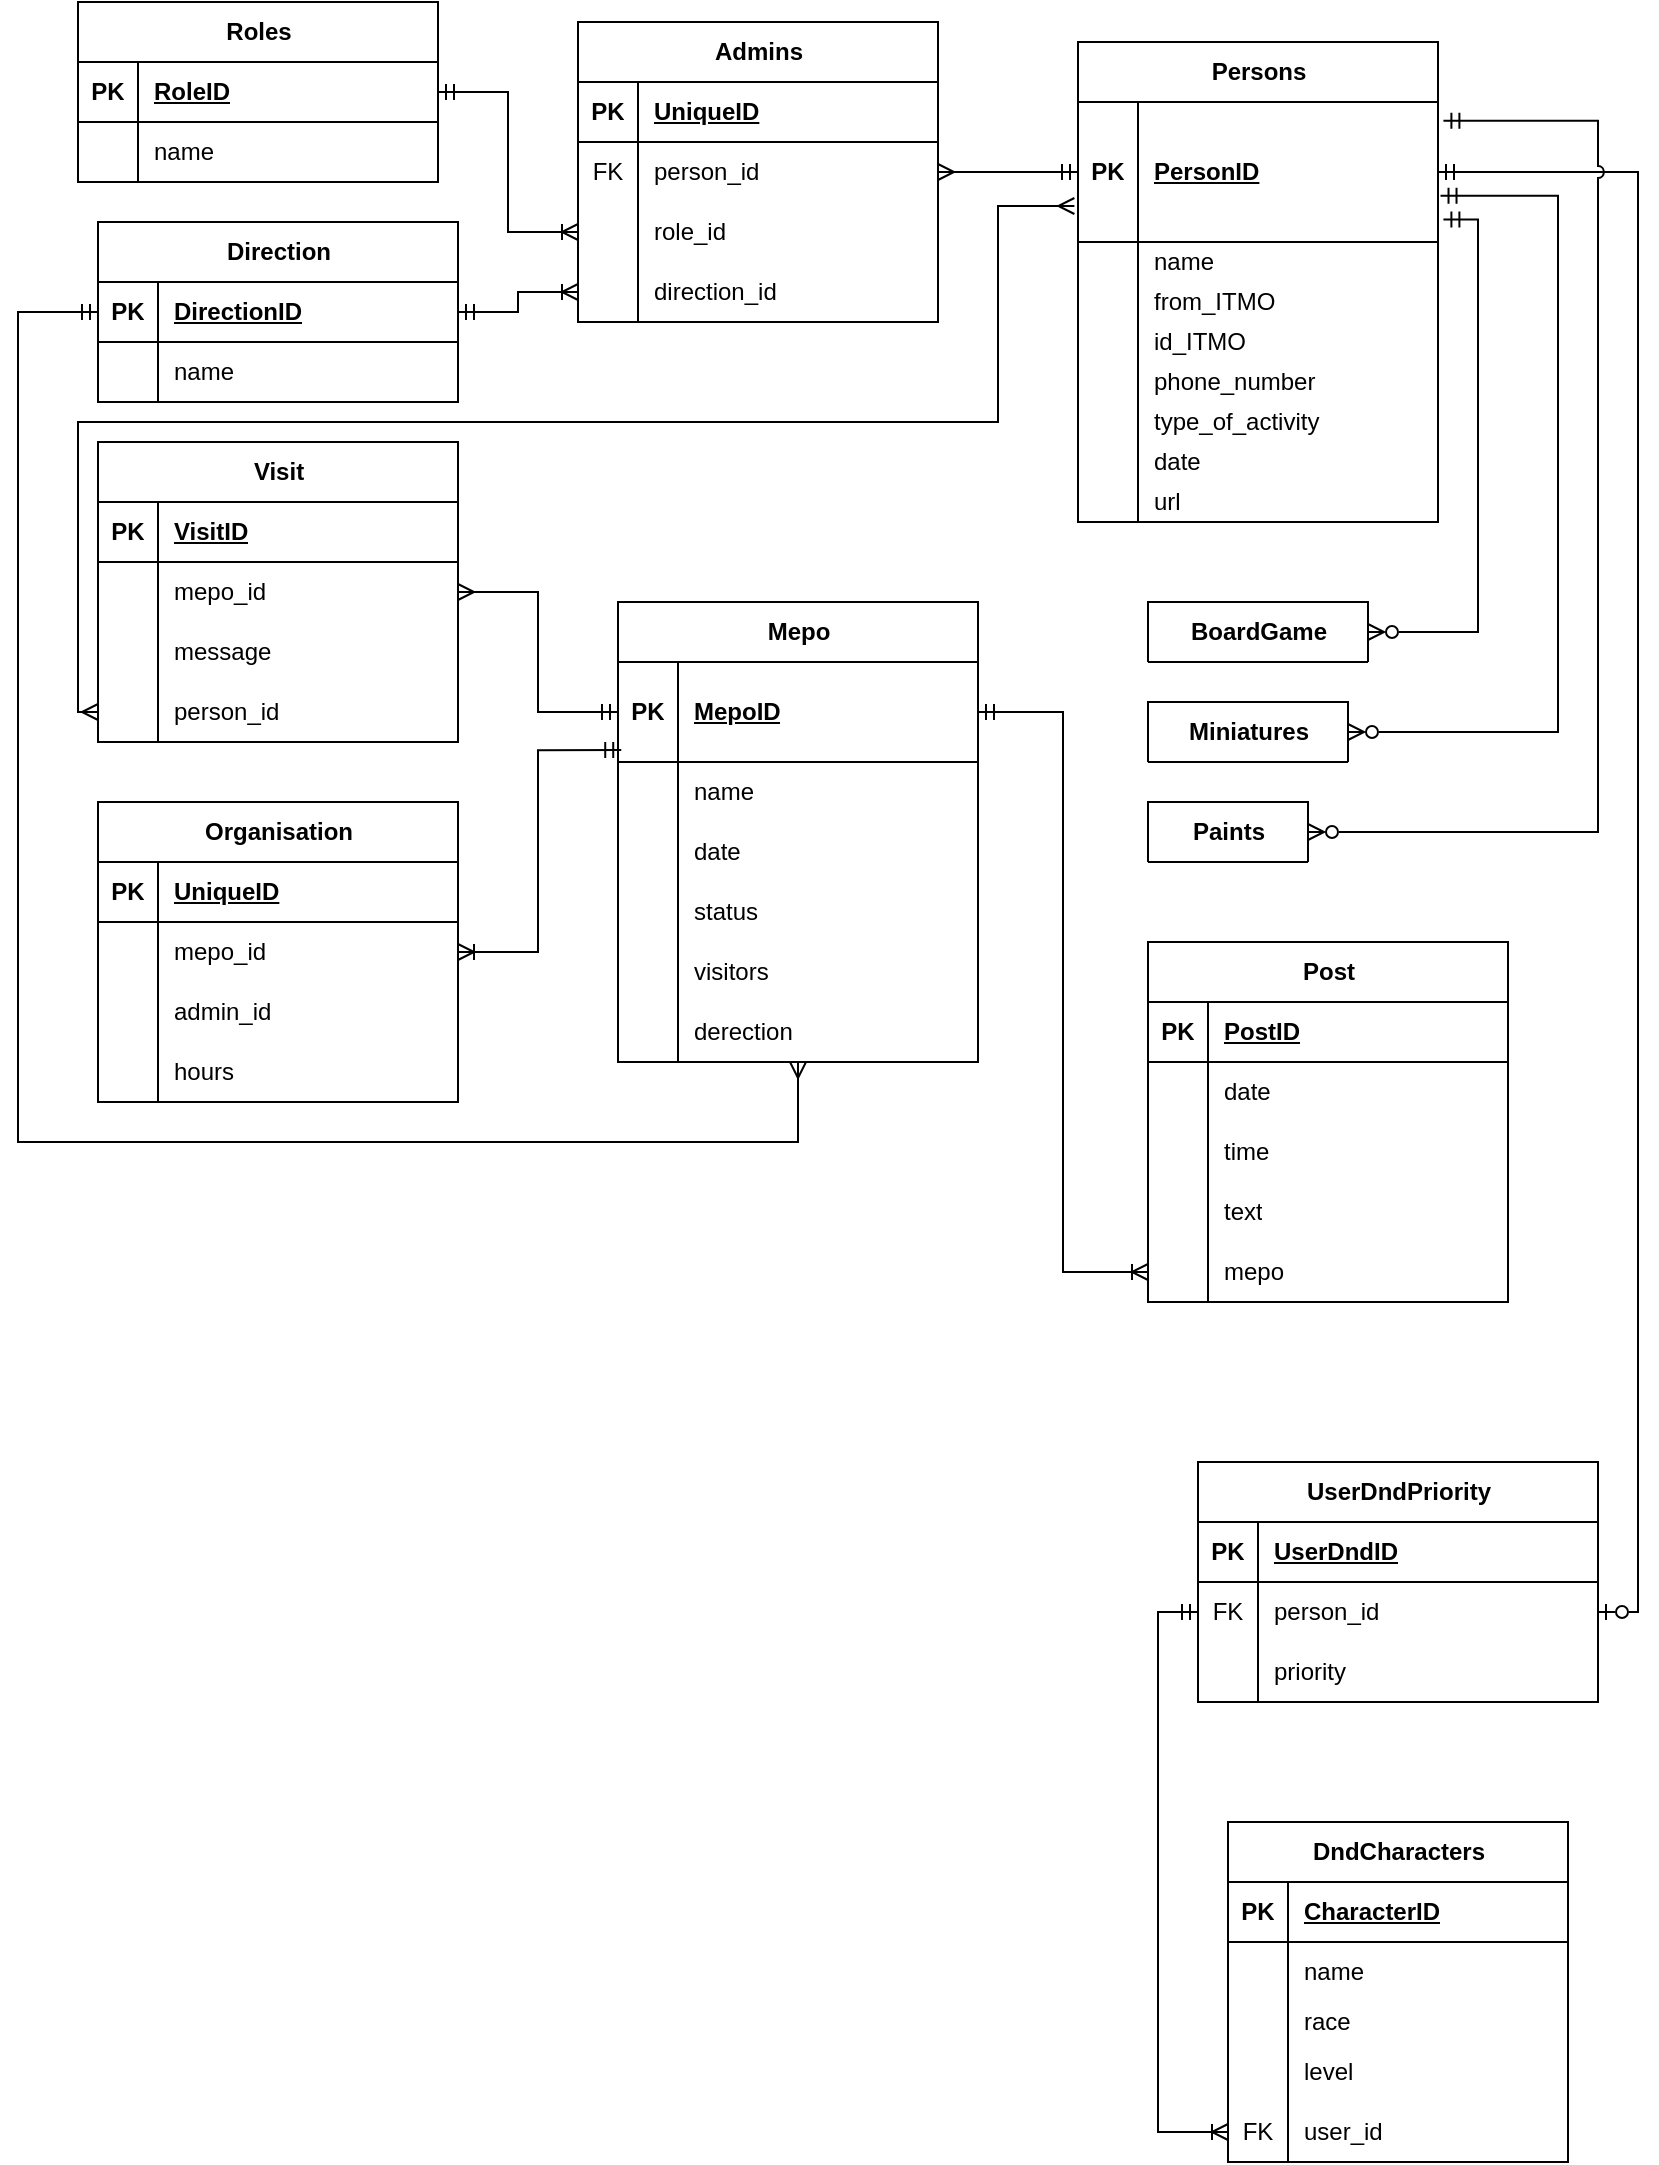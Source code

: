 <mxfile version="23.1.6" type="github">
  <diagram id="R2lEEEUBdFMjLlhIrx00" name="Page-1">
    <mxGraphModel dx="1253" dy="689" grid="1" gridSize="10" guides="1" tooltips="1" connect="1" arrows="1" fold="1" page="1" pageScale="1" pageWidth="850" pageHeight="1100" math="0" shadow="0" extFonts="Permanent Marker^https://fonts.googleapis.com/css?family=Permanent+Marker">
      <root>
        <mxCell id="0" />
        <mxCell id="1" parent="0" />
        <mxCell id="n8e7R6AsmAtB8eu3yhgB-1" value="UserDndPriority" style="shape=table;startSize=30;container=1;collapsible=1;childLayout=tableLayout;fixedRows=1;rowLines=0;fontStyle=1;align=center;resizeLast=1;html=1;" parent="1" vertex="1">
          <mxGeometry x="600" y="740" width="200" height="120" as="geometry" />
        </mxCell>
        <mxCell id="n8e7R6AsmAtB8eu3yhgB-2" value="" style="shape=tableRow;horizontal=0;startSize=0;swimlaneHead=0;swimlaneBody=0;fillColor=none;collapsible=0;dropTarget=0;points=[[0,0.5],[1,0.5]];portConstraint=eastwest;top=0;left=0;right=0;bottom=1;" parent="n8e7R6AsmAtB8eu3yhgB-1" vertex="1">
          <mxGeometry y="30" width="200" height="30" as="geometry" />
        </mxCell>
        <mxCell id="n8e7R6AsmAtB8eu3yhgB-3" value="PK" style="shape=partialRectangle;connectable=0;fillColor=none;top=0;left=0;bottom=0;right=0;fontStyle=1;overflow=hidden;whiteSpace=wrap;html=1;" parent="n8e7R6AsmAtB8eu3yhgB-2" vertex="1">
          <mxGeometry width="30" height="30" as="geometry">
            <mxRectangle width="30" height="30" as="alternateBounds" />
          </mxGeometry>
        </mxCell>
        <mxCell id="n8e7R6AsmAtB8eu3yhgB-4" value="UserDndID" style="shape=partialRectangle;connectable=0;fillColor=none;top=0;left=0;bottom=0;right=0;align=left;spacingLeft=6;fontStyle=5;overflow=hidden;whiteSpace=wrap;html=1;" parent="n8e7R6AsmAtB8eu3yhgB-2" vertex="1">
          <mxGeometry x="30" width="170" height="30" as="geometry">
            <mxRectangle width="170" height="30" as="alternateBounds" />
          </mxGeometry>
        </mxCell>
        <mxCell id="n8e7R6AsmAtB8eu3yhgB-5" value="" style="shape=tableRow;horizontal=0;startSize=0;swimlaneHead=0;swimlaneBody=0;fillColor=none;collapsible=0;dropTarget=0;points=[[0,0.5],[1,0.5]];portConstraint=eastwest;top=0;left=0;right=0;bottom=0;" parent="n8e7R6AsmAtB8eu3yhgB-1" vertex="1">
          <mxGeometry y="60" width="200" height="30" as="geometry" />
        </mxCell>
        <mxCell id="n8e7R6AsmAtB8eu3yhgB-6" value="FK" style="shape=partialRectangle;connectable=0;fillColor=none;top=0;left=0;bottom=0;right=0;editable=1;overflow=hidden;whiteSpace=wrap;html=1;" parent="n8e7R6AsmAtB8eu3yhgB-5" vertex="1">
          <mxGeometry width="30" height="30" as="geometry">
            <mxRectangle width="30" height="30" as="alternateBounds" />
          </mxGeometry>
        </mxCell>
        <mxCell id="n8e7R6AsmAtB8eu3yhgB-7" value="person_id" style="shape=partialRectangle;connectable=0;fillColor=none;top=0;left=0;bottom=0;right=0;align=left;spacingLeft=6;overflow=hidden;whiteSpace=wrap;html=1;" parent="n8e7R6AsmAtB8eu3yhgB-5" vertex="1">
          <mxGeometry x="30" width="170" height="30" as="geometry">
            <mxRectangle width="170" height="30" as="alternateBounds" />
          </mxGeometry>
        </mxCell>
        <mxCell id="n8e7R6AsmAtB8eu3yhgB-8" value="" style="shape=tableRow;horizontal=0;startSize=0;swimlaneHead=0;swimlaneBody=0;fillColor=none;collapsible=0;dropTarget=0;points=[[0,0.5],[1,0.5]];portConstraint=eastwest;top=0;left=0;right=0;bottom=0;" parent="n8e7R6AsmAtB8eu3yhgB-1" vertex="1">
          <mxGeometry y="90" width="200" height="30" as="geometry" />
        </mxCell>
        <mxCell id="n8e7R6AsmAtB8eu3yhgB-9" value="" style="shape=partialRectangle;connectable=0;fillColor=none;top=0;left=0;bottom=0;right=0;editable=1;overflow=hidden;whiteSpace=wrap;html=1;" parent="n8e7R6AsmAtB8eu3yhgB-8" vertex="1">
          <mxGeometry width="30" height="30" as="geometry">
            <mxRectangle width="30" height="30" as="alternateBounds" />
          </mxGeometry>
        </mxCell>
        <mxCell id="n8e7R6AsmAtB8eu3yhgB-10" value="priority" style="shape=partialRectangle;connectable=0;fillColor=none;top=0;left=0;bottom=0;right=0;align=left;spacingLeft=6;overflow=hidden;whiteSpace=wrap;html=1;" parent="n8e7R6AsmAtB8eu3yhgB-8" vertex="1">
          <mxGeometry x="30" width="170" height="30" as="geometry">
            <mxRectangle width="170" height="30" as="alternateBounds" />
          </mxGeometry>
        </mxCell>
        <mxCell id="n8e7R6AsmAtB8eu3yhgB-14" value="DndCharacters" style="shape=table;startSize=30;container=1;collapsible=1;childLayout=tableLayout;fixedRows=1;rowLines=0;fontStyle=1;align=center;resizeLast=1;html=1;" parent="1" vertex="1">
          <mxGeometry x="615" y="920" width="170" height="170" as="geometry">
            <mxRectangle x="40" y="40" width="120" height="30" as="alternateBounds" />
          </mxGeometry>
        </mxCell>
        <mxCell id="n8e7R6AsmAtB8eu3yhgB-15" value="" style="shape=tableRow;horizontal=0;startSize=0;swimlaneHead=0;swimlaneBody=0;fillColor=none;collapsible=0;dropTarget=0;points=[[0,0.5],[1,0.5]];portConstraint=eastwest;top=0;left=0;right=0;bottom=1;" parent="n8e7R6AsmAtB8eu3yhgB-14" vertex="1">
          <mxGeometry y="30" width="170" height="30" as="geometry" />
        </mxCell>
        <mxCell id="n8e7R6AsmAtB8eu3yhgB-16" value="PK" style="shape=partialRectangle;connectable=0;fillColor=none;top=0;left=0;bottom=0;right=0;fontStyle=1;overflow=hidden;whiteSpace=wrap;html=1;" parent="n8e7R6AsmAtB8eu3yhgB-15" vertex="1">
          <mxGeometry width="30" height="30" as="geometry">
            <mxRectangle width="30" height="30" as="alternateBounds" />
          </mxGeometry>
        </mxCell>
        <mxCell id="n8e7R6AsmAtB8eu3yhgB-17" value="CharacterID" style="shape=partialRectangle;connectable=0;fillColor=none;top=0;left=0;bottom=0;right=0;align=left;spacingLeft=6;fontStyle=5;overflow=hidden;whiteSpace=wrap;html=1;" parent="n8e7R6AsmAtB8eu3yhgB-15" vertex="1">
          <mxGeometry x="30" width="140" height="30" as="geometry">
            <mxRectangle width="140" height="30" as="alternateBounds" />
          </mxGeometry>
        </mxCell>
        <mxCell id="n8e7R6AsmAtB8eu3yhgB-18" value="" style="shape=tableRow;horizontal=0;startSize=0;swimlaneHead=0;swimlaneBody=0;fillColor=none;collapsible=0;dropTarget=0;points=[[0,0.5],[1,0.5]];portConstraint=eastwest;top=0;left=0;right=0;bottom=0;" parent="n8e7R6AsmAtB8eu3yhgB-14" vertex="1">
          <mxGeometry y="60" width="170" height="30" as="geometry" />
        </mxCell>
        <mxCell id="n8e7R6AsmAtB8eu3yhgB-19" value="" style="shape=partialRectangle;connectable=0;fillColor=none;top=0;left=0;bottom=0;right=0;editable=1;overflow=hidden;whiteSpace=wrap;html=1;" parent="n8e7R6AsmAtB8eu3yhgB-18" vertex="1">
          <mxGeometry width="30" height="30" as="geometry">
            <mxRectangle width="30" height="30" as="alternateBounds" />
          </mxGeometry>
        </mxCell>
        <mxCell id="n8e7R6AsmAtB8eu3yhgB-20" value="name" style="shape=partialRectangle;connectable=0;fillColor=none;top=0;left=0;bottom=0;right=0;align=left;spacingLeft=6;overflow=hidden;whiteSpace=wrap;html=1;" parent="n8e7R6AsmAtB8eu3yhgB-18" vertex="1">
          <mxGeometry x="30" width="140" height="30" as="geometry">
            <mxRectangle width="140" height="30" as="alternateBounds" />
          </mxGeometry>
        </mxCell>
        <mxCell id="n8e7R6AsmAtB8eu3yhgB-21" value="" style="shape=tableRow;horizontal=0;startSize=0;swimlaneHead=0;swimlaneBody=0;fillColor=none;collapsible=0;dropTarget=0;points=[[0,0.5],[1,0.5]];portConstraint=eastwest;top=0;left=0;right=0;bottom=0;" parent="n8e7R6AsmAtB8eu3yhgB-14" vertex="1">
          <mxGeometry y="90" width="170" height="20" as="geometry" />
        </mxCell>
        <mxCell id="n8e7R6AsmAtB8eu3yhgB-22" value="" style="shape=partialRectangle;connectable=0;fillColor=none;top=0;left=0;bottom=0;right=0;editable=1;overflow=hidden;whiteSpace=wrap;html=1;" parent="n8e7R6AsmAtB8eu3yhgB-21" vertex="1">
          <mxGeometry width="30" height="20" as="geometry">
            <mxRectangle width="30" height="20" as="alternateBounds" />
          </mxGeometry>
        </mxCell>
        <mxCell id="n8e7R6AsmAtB8eu3yhgB-23" value="race" style="shape=partialRectangle;connectable=0;fillColor=none;top=0;left=0;bottom=0;right=0;align=left;spacingLeft=6;overflow=hidden;whiteSpace=wrap;html=1;" parent="n8e7R6AsmAtB8eu3yhgB-21" vertex="1">
          <mxGeometry x="30" width="140" height="20" as="geometry">
            <mxRectangle width="140" height="20" as="alternateBounds" />
          </mxGeometry>
        </mxCell>
        <mxCell id="n8e7R6AsmAtB8eu3yhgB-24" value="" style="shape=tableRow;horizontal=0;startSize=0;swimlaneHead=0;swimlaneBody=0;fillColor=none;collapsible=0;dropTarget=0;points=[[0,0.5],[1,0.5]];portConstraint=eastwest;top=0;left=0;right=0;bottom=0;" parent="n8e7R6AsmAtB8eu3yhgB-14" vertex="1">
          <mxGeometry y="110" width="170" height="30" as="geometry" />
        </mxCell>
        <mxCell id="n8e7R6AsmAtB8eu3yhgB-25" value="" style="shape=partialRectangle;connectable=0;fillColor=none;top=0;left=0;bottom=0;right=0;editable=1;overflow=hidden;whiteSpace=wrap;html=1;" parent="n8e7R6AsmAtB8eu3yhgB-24" vertex="1">
          <mxGeometry width="30" height="30" as="geometry">
            <mxRectangle width="30" height="30" as="alternateBounds" />
          </mxGeometry>
        </mxCell>
        <mxCell id="n8e7R6AsmAtB8eu3yhgB-26" value="level" style="shape=partialRectangle;connectable=0;fillColor=none;top=0;left=0;bottom=0;right=0;align=left;spacingLeft=6;overflow=hidden;whiteSpace=wrap;html=1;" parent="n8e7R6AsmAtB8eu3yhgB-24" vertex="1">
          <mxGeometry x="30" width="140" height="30" as="geometry">
            <mxRectangle width="140" height="30" as="alternateBounds" />
          </mxGeometry>
        </mxCell>
        <mxCell id="n8e7R6AsmAtB8eu3yhgB-27" value="" style="shape=tableRow;horizontal=0;startSize=0;swimlaneHead=0;swimlaneBody=0;fillColor=none;collapsible=0;dropTarget=0;points=[[0,0.5],[1,0.5]];portConstraint=eastwest;top=0;left=0;right=0;bottom=0;" parent="n8e7R6AsmAtB8eu3yhgB-14" vertex="1">
          <mxGeometry y="140" width="170" height="30" as="geometry" />
        </mxCell>
        <mxCell id="n8e7R6AsmAtB8eu3yhgB-28" value="FK" style="shape=partialRectangle;connectable=0;fillColor=none;top=0;left=0;bottom=0;right=0;editable=1;overflow=hidden;whiteSpace=wrap;html=1;" parent="n8e7R6AsmAtB8eu3yhgB-27" vertex="1">
          <mxGeometry width="30" height="30" as="geometry">
            <mxRectangle width="30" height="30" as="alternateBounds" />
          </mxGeometry>
        </mxCell>
        <mxCell id="n8e7R6AsmAtB8eu3yhgB-29" value="user_id" style="shape=partialRectangle;connectable=0;fillColor=none;top=0;left=0;bottom=0;right=0;align=left;spacingLeft=6;overflow=hidden;whiteSpace=wrap;html=1;" parent="n8e7R6AsmAtB8eu3yhgB-27" vertex="1">
          <mxGeometry x="30" width="140" height="30" as="geometry">
            <mxRectangle width="140" height="30" as="alternateBounds" />
          </mxGeometry>
        </mxCell>
        <mxCell id="n8e7R6AsmAtB8eu3yhgB-32" value="Persons" style="shape=table;startSize=30;container=1;collapsible=1;childLayout=tableLayout;fixedRows=1;rowLines=0;fontStyle=1;align=center;resizeLast=1;html=1;" parent="1" vertex="1">
          <mxGeometry x="540" y="30" width="180" height="240" as="geometry" />
        </mxCell>
        <mxCell id="n8e7R6AsmAtB8eu3yhgB-33" value="" style="shape=tableRow;horizontal=0;startSize=0;swimlaneHead=0;swimlaneBody=0;fillColor=none;collapsible=0;dropTarget=0;points=[[0,0.5],[1,0.5]];portConstraint=eastwest;top=0;left=0;right=0;bottom=1;" parent="n8e7R6AsmAtB8eu3yhgB-32" vertex="1">
          <mxGeometry y="30" width="180" height="70" as="geometry" />
        </mxCell>
        <mxCell id="n8e7R6AsmAtB8eu3yhgB-34" value="PK" style="shape=partialRectangle;connectable=0;fillColor=none;top=0;left=0;bottom=0;right=0;fontStyle=1;overflow=hidden;whiteSpace=wrap;html=1;" parent="n8e7R6AsmAtB8eu3yhgB-33" vertex="1">
          <mxGeometry width="30" height="70" as="geometry">
            <mxRectangle width="30" height="70" as="alternateBounds" />
          </mxGeometry>
        </mxCell>
        <mxCell id="n8e7R6AsmAtB8eu3yhgB-35" value="PersonID" style="shape=partialRectangle;connectable=0;fillColor=none;top=0;left=0;bottom=0;right=0;align=left;spacingLeft=6;fontStyle=5;overflow=hidden;whiteSpace=wrap;html=1;" parent="n8e7R6AsmAtB8eu3yhgB-33" vertex="1">
          <mxGeometry x="30" width="150" height="70" as="geometry">
            <mxRectangle width="150" height="70" as="alternateBounds" />
          </mxGeometry>
        </mxCell>
        <mxCell id="n8e7R6AsmAtB8eu3yhgB-36" value="" style="shape=tableRow;horizontal=0;startSize=0;swimlaneHead=0;swimlaneBody=0;fillColor=none;collapsible=0;dropTarget=0;points=[[0,0.5],[1,0.5]];portConstraint=eastwest;top=0;left=0;right=0;bottom=0;" parent="n8e7R6AsmAtB8eu3yhgB-32" vertex="1">
          <mxGeometry y="100" width="180" height="20" as="geometry" />
        </mxCell>
        <mxCell id="n8e7R6AsmAtB8eu3yhgB-37" value="" style="shape=partialRectangle;connectable=0;fillColor=none;top=0;left=0;bottom=0;right=0;editable=1;overflow=hidden;whiteSpace=wrap;html=1;" parent="n8e7R6AsmAtB8eu3yhgB-36" vertex="1">
          <mxGeometry width="30" height="20" as="geometry">
            <mxRectangle width="30" height="20" as="alternateBounds" />
          </mxGeometry>
        </mxCell>
        <mxCell id="n8e7R6AsmAtB8eu3yhgB-38" value="name" style="shape=partialRectangle;connectable=0;fillColor=none;top=0;left=0;bottom=0;right=0;align=left;spacingLeft=6;overflow=hidden;whiteSpace=wrap;html=1;" parent="n8e7R6AsmAtB8eu3yhgB-36" vertex="1">
          <mxGeometry x="30" width="150" height="20" as="geometry">
            <mxRectangle width="150" height="20" as="alternateBounds" />
          </mxGeometry>
        </mxCell>
        <mxCell id="n8e7R6AsmAtB8eu3yhgB-39" value="" style="shape=tableRow;horizontal=0;startSize=0;swimlaneHead=0;swimlaneBody=0;fillColor=none;collapsible=0;dropTarget=0;points=[[0,0.5],[1,0.5]];portConstraint=eastwest;top=0;left=0;right=0;bottom=0;" parent="n8e7R6AsmAtB8eu3yhgB-32" vertex="1">
          <mxGeometry y="120" width="180" height="20" as="geometry" />
        </mxCell>
        <mxCell id="n8e7R6AsmAtB8eu3yhgB-40" value="" style="shape=partialRectangle;connectable=0;fillColor=none;top=0;left=0;bottom=0;right=0;editable=1;overflow=hidden;whiteSpace=wrap;html=1;" parent="n8e7R6AsmAtB8eu3yhgB-39" vertex="1">
          <mxGeometry width="30" height="20" as="geometry">
            <mxRectangle width="30" height="20" as="alternateBounds" />
          </mxGeometry>
        </mxCell>
        <mxCell id="n8e7R6AsmAtB8eu3yhgB-41" value="from_ITMO" style="shape=partialRectangle;connectable=0;fillColor=none;top=0;left=0;bottom=0;right=0;align=left;spacingLeft=6;overflow=hidden;whiteSpace=wrap;html=1;" parent="n8e7R6AsmAtB8eu3yhgB-39" vertex="1">
          <mxGeometry x="30" width="150" height="20" as="geometry">
            <mxRectangle width="150" height="20" as="alternateBounds" />
          </mxGeometry>
        </mxCell>
        <mxCell id="n8e7R6AsmAtB8eu3yhgB-42" value="" style="shape=tableRow;horizontal=0;startSize=0;swimlaneHead=0;swimlaneBody=0;fillColor=none;collapsible=0;dropTarget=0;points=[[0,0.5],[1,0.5]];portConstraint=eastwest;top=0;left=0;right=0;bottom=0;" parent="n8e7R6AsmAtB8eu3yhgB-32" vertex="1">
          <mxGeometry y="140" width="180" height="20" as="geometry" />
        </mxCell>
        <mxCell id="n8e7R6AsmAtB8eu3yhgB-43" value="" style="shape=partialRectangle;connectable=0;fillColor=none;top=0;left=0;bottom=0;right=0;editable=1;overflow=hidden;whiteSpace=wrap;html=1;" parent="n8e7R6AsmAtB8eu3yhgB-42" vertex="1">
          <mxGeometry width="30" height="20" as="geometry">
            <mxRectangle width="30" height="20" as="alternateBounds" />
          </mxGeometry>
        </mxCell>
        <mxCell id="n8e7R6AsmAtB8eu3yhgB-44" value="id_ITMO" style="shape=partialRectangle;connectable=0;fillColor=none;top=0;left=0;bottom=0;right=0;align=left;spacingLeft=6;overflow=hidden;whiteSpace=wrap;html=1;" parent="n8e7R6AsmAtB8eu3yhgB-42" vertex="1">
          <mxGeometry x="30" width="150" height="20" as="geometry">
            <mxRectangle width="150" height="20" as="alternateBounds" />
          </mxGeometry>
        </mxCell>
        <mxCell id="T9FQn5iBq22a0V7IDWQK-1" value="" style="shape=tableRow;horizontal=0;startSize=0;swimlaneHead=0;swimlaneBody=0;fillColor=none;collapsible=0;dropTarget=0;points=[[0,0.5],[1,0.5]];portConstraint=eastwest;top=0;left=0;right=0;bottom=0;" vertex="1" parent="n8e7R6AsmAtB8eu3yhgB-32">
          <mxGeometry y="160" width="180" height="20" as="geometry" />
        </mxCell>
        <mxCell id="T9FQn5iBq22a0V7IDWQK-2" value="" style="shape=partialRectangle;connectable=0;fillColor=none;top=0;left=0;bottom=0;right=0;editable=1;overflow=hidden;whiteSpace=wrap;html=1;" vertex="1" parent="T9FQn5iBq22a0V7IDWQK-1">
          <mxGeometry width="30" height="20" as="geometry">
            <mxRectangle width="30" height="20" as="alternateBounds" />
          </mxGeometry>
        </mxCell>
        <mxCell id="T9FQn5iBq22a0V7IDWQK-3" value="phone_number" style="shape=partialRectangle;connectable=0;fillColor=none;top=0;left=0;bottom=0;right=0;align=left;spacingLeft=6;overflow=hidden;whiteSpace=wrap;html=1;" vertex="1" parent="T9FQn5iBq22a0V7IDWQK-1">
          <mxGeometry x="30" width="150" height="20" as="geometry">
            <mxRectangle width="150" height="20" as="alternateBounds" />
          </mxGeometry>
        </mxCell>
        <mxCell id="T9FQn5iBq22a0V7IDWQK-4" value="" style="shape=tableRow;horizontal=0;startSize=0;swimlaneHead=0;swimlaneBody=0;fillColor=none;collapsible=0;dropTarget=0;points=[[0,0.5],[1,0.5]];portConstraint=eastwest;top=0;left=0;right=0;bottom=0;" vertex="1" parent="n8e7R6AsmAtB8eu3yhgB-32">
          <mxGeometry y="180" width="180" height="20" as="geometry" />
        </mxCell>
        <mxCell id="T9FQn5iBq22a0V7IDWQK-5" value="" style="shape=partialRectangle;connectable=0;fillColor=none;top=0;left=0;bottom=0;right=0;editable=1;overflow=hidden;whiteSpace=wrap;html=1;" vertex="1" parent="T9FQn5iBq22a0V7IDWQK-4">
          <mxGeometry width="30" height="20" as="geometry">
            <mxRectangle width="30" height="20" as="alternateBounds" />
          </mxGeometry>
        </mxCell>
        <mxCell id="T9FQn5iBq22a0V7IDWQK-6" value="type_of_activity" style="shape=partialRectangle;connectable=0;fillColor=none;top=0;left=0;bottom=0;right=0;align=left;spacingLeft=6;overflow=hidden;whiteSpace=wrap;html=1;" vertex="1" parent="T9FQn5iBq22a0V7IDWQK-4">
          <mxGeometry x="30" width="150" height="20" as="geometry">
            <mxRectangle width="150" height="20" as="alternateBounds" />
          </mxGeometry>
        </mxCell>
        <mxCell id="T9FQn5iBq22a0V7IDWQK-7" value="" style="shape=tableRow;horizontal=0;startSize=0;swimlaneHead=0;swimlaneBody=0;fillColor=none;collapsible=0;dropTarget=0;points=[[0,0.5],[1,0.5]];portConstraint=eastwest;top=0;left=0;right=0;bottom=0;" vertex="1" parent="n8e7R6AsmAtB8eu3yhgB-32">
          <mxGeometry y="200" width="180" height="20" as="geometry" />
        </mxCell>
        <mxCell id="T9FQn5iBq22a0V7IDWQK-8" value="" style="shape=partialRectangle;connectable=0;fillColor=none;top=0;left=0;bottom=0;right=0;editable=1;overflow=hidden;whiteSpace=wrap;html=1;" vertex="1" parent="T9FQn5iBq22a0V7IDWQK-7">
          <mxGeometry width="30" height="20" as="geometry">
            <mxRectangle width="30" height="20" as="alternateBounds" />
          </mxGeometry>
        </mxCell>
        <mxCell id="T9FQn5iBq22a0V7IDWQK-9" value="date" style="shape=partialRectangle;connectable=0;fillColor=none;top=0;left=0;bottom=0;right=0;align=left;spacingLeft=6;overflow=hidden;whiteSpace=wrap;html=1;" vertex="1" parent="T9FQn5iBq22a0V7IDWQK-7">
          <mxGeometry x="30" width="150" height="20" as="geometry">
            <mxRectangle width="150" height="20" as="alternateBounds" />
          </mxGeometry>
        </mxCell>
        <mxCell id="T9FQn5iBq22a0V7IDWQK-10" value="" style="shape=tableRow;horizontal=0;startSize=0;swimlaneHead=0;swimlaneBody=0;fillColor=none;collapsible=0;dropTarget=0;points=[[0,0.5],[1,0.5]];portConstraint=eastwest;top=0;left=0;right=0;bottom=0;" vertex="1" parent="n8e7R6AsmAtB8eu3yhgB-32">
          <mxGeometry y="220" width="180" height="20" as="geometry" />
        </mxCell>
        <mxCell id="T9FQn5iBq22a0V7IDWQK-11" value="" style="shape=partialRectangle;connectable=0;fillColor=none;top=0;left=0;bottom=0;right=0;editable=1;overflow=hidden;whiteSpace=wrap;html=1;" vertex="1" parent="T9FQn5iBq22a0V7IDWQK-10">
          <mxGeometry width="30" height="20" as="geometry">
            <mxRectangle width="30" height="20" as="alternateBounds" />
          </mxGeometry>
        </mxCell>
        <mxCell id="T9FQn5iBq22a0V7IDWQK-12" value="url" style="shape=partialRectangle;connectable=0;fillColor=none;top=0;left=0;bottom=0;right=0;align=left;spacingLeft=6;overflow=hidden;whiteSpace=wrap;html=1;" vertex="1" parent="T9FQn5iBq22a0V7IDWQK-10">
          <mxGeometry x="30" width="150" height="20" as="geometry">
            <mxRectangle width="150" height="20" as="alternateBounds" />
          </mxGeometry>
        </mxCell>
        <mxCell id="n8e7R6AsmAtB8eu3yhgB-45" value="Roles" style="shape=table;startSize=30;container=1;collapsible=1;childLayout=tableLayout;fixedRows=1;rowLines=0;fontStyle=1;align=center;resizeLast=1;html=1;" parent="1" vertex="1">
          <mxGeometry x="40" y="10" width="180" height="90" as="geometry" />
        </mxCell>
        <mxCell id="n8e7R6AsmAtB8eu3yhgB-46" value="" style="shape=tableRow;horizontal=0;startSize=0;swimlaneHead=0;swimlaneBody=0;fillColor=none;collapsible=0;dropTarget=0;points=[[0,0.5],[1,0.5]];portConstraint=eastwest;top=0;left=0;right=0;bottom=1;" parent="n8e7R6AsmAtB8eu3yhgB-45" vertex="1">
          <mxGeometry y="30" width="180" height="30" as="geometry" />
        </mxCell>
        <mxCell id="n8e7R6AsmAtB8eu3yhgB-47" value="PK" style="shape=partialRectangle;connectable=0;fillColor=none;top=0;left=0;bottom=0;right=0;fontStyle=1;overflow=hidden;whiteSpace=wrap;html=1;" parent="n8e7R6AsmAtB8eu3yhgB-46" vertex="1">
          <mxGeometry width="30" height="30" as="geometry">
            <mxRectangle width="30" height="30" as="alternateBounds" />
          </mxGeometry>
        </mxCell>
        <mxCell id="n8e7R6AsmAtB8eu3yhgB-48" value="RoleID" style="shape=partialRectangle;connectable=0;fillColor=none;top=0;left=0;bottom=0;right=0;align=left;spacingLeft=6;fontStyle=5;overflow=hidden;whiteSpace=wrap;html=1;" parent="n8e7R6AsmAtB8eu3yhgB-46" vertex="1">
          <mxGeometry x="30" width="150" height="30" as="geometry">
            <mxRectangle width="150" height="30" as="alternateBounds" />
          </mxGeometry>
        </mxCell>
        <mxCell id="n8e7R6AsmAtB8eu3yhgB-49" value="" style="shape=tableRow;horizontal=0;startSize=0;swimlaneHead=0;swimlaneBody=0;fillColor=none;collapsible=0;dropTarget=0;points=[[0,0.5],[1,0.5]];portConstraint=eastwest;top=0;left=0;right=0;bottom=0;" parent="n8e7R6AsmAtB8eu3yhgB-45" vertex="1">
          <mxGeometry y="60" width="180" height="30" as="geometry" />
        </mxCell>
        <mxCell id="n8e7R6AsmAtB8eu3yhgB-50" value="" style="shape=partialRectangle;connectable=0;fillColor=none;top=0;left=0;bottom=0;right=0;editable=1;overflow=hidden;whiteSpace=wrap;html=1;" parent="n8e7R6AsmAtB8eu3yhgB-49" vertex="1">
          <mxGeometry width="30" height="30" as="geometry">
            <mxRectangle width="30" height="30" as="alternateBounds" />
          </mxGeometry>
        </mxCell>
        <mxCell id="n8e7R6AsmAtB8eu3yhgB-51" value="name" style="shape=partialRectangle;connectable=0;fillColor=none;top=0;left=0;bottom=0;right=0;align=left;spacingLeft=6;overflow=hidden;whiteSpace=wrap;html=1;" parent="n8e7R6AsmAtB8eu3yhgB-49" vertex="1">
          <mxGeometry x="30" width="150" height="30" as="geometry">
            <mxRectangle width="150" height="30" as="alternateBounds" />
          </mxGeometry>
        </mxCell>
        <mxCell id="n8e7R6AsmAtB8eu3yhgB-59" value="Admins" style="shape=table;startSize=30;container=1;collapsible=1;childLayout=tableLayout;fixedRows=1;rowLines=0;fontStyle=1;align=center;resizeLast=1;html=1;" parent="1" vertex="1">
          <mxGeometry x="290" y="20" width="180" height="150" as="geometry" />
        </mxCell>
        <mxCell id="n8e7R6AsmAtB8eu3yhgB-60" value="" style="shape=tableRow;horizontal=0;startSize=0;swimlaneHead=0;swimlaneBody=0;fillColor=none;collapsible=0;dropTarget=0;points=[[0,0.5],[1,0.5]];portConstraint=eastwest;top=0;left=0;right=0;bottom=1;" parent="n8e7R6AsmAtB8eu3yhgB-59" vertex="1">
          <mxGeometry y="30" width="180" height="30" as="geometry" />
        </mxCell>
        <mxCell id="n8e7R6AsmAtB8eu3yhgB-61" value="PK" style="shape=partialRectangle;connectable=0;fillColor=none;top=0;left=0;bottom=0;right=0;fontStyle=1;overflow=hidden;whiteSpace=wrap;html=1;" parent="n8e7R6AsmAtB8eu3yhgB-60" vertex="1">
          <mxGeometry width="30" height="30" as="geometry">
            <mxRectangle width="30" height="30" as="alternateBounds" />
          </mxGeometry>
        </mxCell>
        <mxCell id="n8e7R6AsmAtB8eu3yhgB-62" value="UniqueID" style="shape=partialRectangle;connectable=0;fillColor=none;top=0;left=0;bottom=0;right=0;align=left;spacingLeft=6;fontStyle=5;overflow=hidden;whiteSpace=wrap;html=1;" parent="n8e7R6AsmAtB8eu3yhgB-60" vertex="1">
          <mxGeometry x="30" width="150" height="30" as="geometry">
            <mxRectangle width="150" height="30" as="alternateBounds" />
          </mxGeometry>
        </mxCell>
        <mxCell id="n8e7R6AsmAtB8eu3yhgB-63" value="" style="shape=tableRow;horizontal=0;startSize=0;swimlaneHead=0;swimlaneBody=0;fillColor=none;collapsible=0;dropTarget=0;points=[[0,0.5],[1,0.5]];portConstraint=eastwest;top=0;left=0;right=0;bottom=0;" parent="n8e7R6AsmAtB8eu3yhgB-59" vertex="1">
          <mxGeometry y="60" width="180" height="30" as="geometry" />
        </mxCell>
        <mxCell id="n8e7R6AsmAtB8eu3yhgB-64" value="FK" style="shape=partialRectangle;connectable=0;fillColor=none;top=0;left=0;bottom=0;right=0;editable=1;overflow=hidden;whiteSpace=wrap;html=1;" parent="n8e7R6AsmAtB8eu3yhgB-63" vertex="1">
          <mxGeometry width="30" height="30" as="geometry">
            <mxRectangle width="30" height="30" as="alternateBounds" />
          </mxGeometry>
        </mxCell>
        <mxCell id="n8e7R6AsmAtB8eu3yhgB-65" value="person_id" style="shape=partialRectangle;connectable=0;fillColor=none;top=0;left=0;bottom=0;right=0;align=left;spacingLeft=6;overflow=hidden;whiteSpace=wrap;html=1;" parent="n8e7R6AsmAtB8eu3yhgB-63" vertex="1">
          <mxGeometry x="30" width="150" height="30" as="geometry">
            <mxRectangle width="150" height="30" as="alternateBounds" />
          </mxGeometry>
        </mxCell>
        <mxCell id="n8e7R6AsmAtB8eu3yhgB-66" value="" style="shape=tableRow;horizontal=0;startSize=0;swimlaneHead=0;swimlaneBody=0;fillColor=none;collapsible=0;dropTarget=0;points=[[0,0.5],[1,0.5]];portConstraint=eastwest;top=0;left=0;right=0;bottom=0;" parent="n8e7R6AsmAtB8eu3yhgB-59" vertex="1">
          <mxGeometry y="90" width="180" height="30" as="geometry" />
        </mxCell>
        <mxCell id="n8e7R6AsmAtB8eu3yhgB-67" value="" style="shape=partialRectangle;connectable=0;fillColor=none;top=0;left=0;bottom=0;right=0;editable=1;overflow=hidden;whiteSpace=wrap;html=1;" parent="n8e7R6AsmAtB8eu3yhgB-66" vertex="1">
          <mxGeometry width="30" height="30" as="geometry">
            <mxRectangle width="30" height="30" as="alternateBounds" />
          </mxGeometry>
        </mxCell>
        <mxCell id="n8e7R6AsmAtB8eu3yhgB-68" value="role_id" style="shape=partialRectangle;connectable=0;fillColor=none;top=0;left=0;bottom=0;right=0;align=left;spacingLeft=6;overflow=hidden;whiteSpace=wrap;html=1;" parent="n8e7R6AsmAtB8eu3yhgB-66" vertex="1">
          <mxGeometry x="30" width="150" height="30" as="geometry">
            <mxRectangle width="150" height="30" as="alternateBounds" />
          </mxGeometry>
        </mxCell>
        <mxCell id="n8e7R6AsmAtB8eu3yhgB-69" value="" style="shape=tableRow;horizontal=0;startSize=0;swimlaneHead=0;swimlaneBody=0;fillColor=none;collapsible=0;dropTarget=0;points=[[0,0.5],[1,0.5]];portConstraint=eastwest;top=0;left=0;right=0;bottom=0;" parent="n8e7R6AsmAtB8eu3yhgB-59" vertex="1">
          <mxGeometry y="120" width="180" height="30" as="geometry" />
        </mxCell>
        <mxCell id="n8e7R6AsmAtB8eu3yhgB-70" value="" style="shape=partialRectangle;connectable=0;fillColor=none;top=0;left=0;bottom=0;right=0;editable=1;overflow=hidden;whiteSpace=wrap;html=1;" parent="n8e7R6AsmAtB8eu3yhgB-69" vertex="1">
          <mxGeometry width="30" height="30" as="geometry">
            <mxRectangle width="30" height="30" as="alternateBounds" />
          </mxGeometry>
        </mxCell>
        <mxCell id="n8e7R6AsmAtB8eu3yhgB-71" value="direction_id" style="shape=partialRectangle;connectable=0;fillColor=none;top=0;left=0;bottom=0;right=0;align=left;spacingLeft=6;overflow=hidden;whiteSpace=wrap;html=1;" parent="n8e7R6AsmAtB8eu3yhgB-69" vertex="1">
          <mxGeometry x="30" width="150" height="30" as="geometry">
            <mxRectangle width="150" height="30" as="alternateBounds" />
          </mxGeometry>
        </mxCell>
        <mxCell id="n8e7R6AsmAtB8eu3yhgB-78" value="Direction" style="shape=table;startSize=30;container=1;collapsible=1;childLayout=tableLayout;fixedRows=1;rowLines=0;fontStyle=1;align=center;resizeLast=1;html=1;" parent="1" vertex="1">
          <mxGeometry x="50" y="120" width="180" height="90" as="geometry" />
        </mxCell>
        <mxCell id="n8e7R6AsmAtB8eu3yhgB-79" value="" style="shape=tableRow;horizontal=0;startSize=0;swimlaneHead=0;swimlaneBody=0;fillColor=none;collapsible=0;dropTarget=0;points=[[0,0.5],[1,0.5]];portConstraint=eastwest;top=0;left=0;right=0;bottom=1;" parent="n8e7R6AsmAtB8eu3yhgB-78" vertex="1">
          <mxGeometry y="30" width="180" height="30" as="geometry" />
        </mxCell>
        <mxCell id="n8e7R6AsmAtB8eu3yhgB-80" value="PK" style="shape=partialRectangle;connectable=0;fillColor=none;top=0;left=0;bottom=0;right=0;fontStyle=1;overflow=hidden;whiteSpace=wrap;html=1;" parent="n8e7R6AsmAtB8eu3yhgB-79" vertex="1">
          <mxGeometry width="30" height="30" as="geometry">
            <mxRectangle width="30" height="30" as="alternateBounds" />
          </mxGeometry>
        </mxCell>
        <mxCell id="n8e7R6AsmAtB8eu3yhgB-81" value="DirectionID" style="shape=partialRectangle;connectable=0;fillColor=none;top=0;left=0;bottom=0;right=0;align=left;spacingLeft=6;fontStyle=5;overflow=hidden;whiteSpace=wrap;html=1;" parent="n8e7R6AsmAtB8eu3yhgB-79" vertex="1">
          <mxGeometry x="30" width="150" height="30" as="geometry">
            <mxRectangle width="150" height="30" as="alternateBounds" />
          </mxGeometry>
        </mxCell>
        <mxCell id="n8e7R6AsmAtB8eu3yhgB-82" value="" style="shape=tableRow;horizontal=0;startSize=0;swimlaneHead=0;swimlaneBody=0;fillColor=none;collapsible=0;dropTarget=0;points=[[0,0.5],[1,0.5]];portConstraint=eastwest;top=0;left=0;right=0;bottom=0;" parent="n8e7R6AsmAtB8eu3yhgB-78" vertex="1">
          <mxGeometry y="60" width="180" height="30" as="geometry" />
        </mxCell>
        <mxCell id="n8e7R6AsmAtB8eu3yhgB-83" value="" style="shape=partialRectangle;connectable=0;fillColor=none;top=0;left=0;bottom=0;right=0;editable=1;overflow=hidden;whiteSpace=wrap;html=1;" parent="n8e7R6AsmAtB8eu3yhgB-82" vertex="1">
          <mxGeometry width="30" height="30" as="geometry">
            <mxRectangle width="30" height="30" as="alternateBounds" />
          </mxGeometry>
        </mxCell>
        <mxCell id="n8e7R6AsmAtB8eu3yhgB-84" value="name" style="shape=partialRectangle;connectable=0;fillColor=none;top=0;left=0;bottom=0;right=0;align=left;spacingLeft=6;overflow=hidden;whiteSpace=wrap;html=1;" parent="n8e7R6AsmAtB8eu3yhgB-82" vertex="1">
          <mxGeometry x="30" width="150" height="30" as="geometry">
            <mxRectangle width="150" height="30" as="alternateBounds" />
          </mxGeometry>
        </mxCell>
        <mxCell id="n8e7R6AsmAtB8eu3yhgB-85" style="edgeStyle=orthogonalEdgeStyle;rounded=0;orthogonalLoop=1;jettySize=auto;html=1;exitX=1;exitY=0.5;exitDx=0;exitDy=0;entryX=0;entryY=0.5;entryDx=0;entryDy=0;endArrow=ERmandOne;endFill=0;startArrow=ERmany;startFill=0;verticalAlign=middle;jumpStyle=arc;" parent="1" source="n8e7R6AsmAtB8eu3yhgB-63" target="n8e7R6AsmAtB8eu3yhgB-33" edge="1">
          <mxGeometry relative="1" as="geometry" />
        </mxCell>
        <mxCell id="n8e7R6AsmAtB8eu3yhgB-87" style="edgeStyle=orthogonalEdgeStyle;rounded=0;orthogonalLoop=1;jettySize=auto;html=1;exitX=1;exitY=0.5;exitDx=0;exitDy=0;entryX=0;entryY=0.5;entryDx=0;entryDy=0;endArrow=ERoneToMany;endFill=0;startArrow=ERmandOne;startFill=0;" parent="1" source="n8e7R6AsmAtB8eu3yhgB-79" target="n8e7R6AsmAtB8eu3yhgB-69" edge="1">
          <mxGeometry relative="1" as="geometry" />
        </mxCell>
        <mxCell id="n8e7R6AsmAtB8eu3yhgB-88" style="edgeStyle=orthogonalEdgeStyle;rounded=0;orthogonalLoop=1;jettySize=auto;html=1;exitX=1;exitY=0.5;exitDx=0;exitDy=0;endArrow=ERoneToMany;endFill=0;startArrow=ERmandOne;startFill=0;" parent="1" source="n8e7R6AsmAtB8eu3yhgB-46" target="n8e7R6AsmAtB8eu3yhgB-66" edge="1">
          <mxGeometry relative="1" as="geometry" />
        </mxCell>
        <mxCell id="n8e7R6AsmAtB8eu3yhgB-89" style="edgeStyle=orthogonalEdgeStyle;rounded=0;orthogonalLoop=1;jettySize=auto;html=1;exitX=1;exitY=0.5;exitDx=0;exitDy=0;startArrow=ERzeroToOne;startFill=0;endArrow=ERmandOne;endFill=0;entryX=1;entryY=0.5;entryDx=0;entryDy=0;" parent="1" source="n8e7R6AsmAtB8eu3yhgB-5" target="n8e7R6AsmAtB8eu3yhgB-33" edge="1">
          <mxGeometry relative="1" as="geometry">
            <mxPoint x="750" y="660" as="sourcePoint" />
            <mxPoint x="810" y="170.0" as="targetPoint" />
          </mxGeometry>
        </mxCell>
        <mxCell id="n8e7R6AsmAtB8eu3yhgB-91" value="Visit" style="shape=table;startSize=30;container=1;collapsible=1;childLayout=tableLayout;fixedRows=1;rowLines=0;fontStyle=1;align=center;resizeLast=1;html=1;" parent="1" vertex="1">
          <mxGeometry x="50" y="230" width="180" height="150" as="geometry" />
        </mxCell>
        <mxCell id="n8e7R6AsmAtB8eu3yhgB-92" value="" style="shape=tableRow;horizontal=0;startSize=0;swimlaneHead=0;swimlaneBody=0;fillColor=none;collapsible=0;dropTarget=0;points=[[0,0.5],[1,0.5]];portConstraint=eastwest;top=0;left=0;right=0;bottom=1;" parent="n8e7R6AsmAtB8eu3yhgB-91" vertex="1">
          <mxGeometry y="30" width="180" height="30" as="geometry" />
        </mxCell>
        <mxCell id="n8e7R6AsmAtB8eu3yhgB-93" value="PK" style="shape=partialRectangle;connectable=0;fillColor=none;top=0;left=0;bottom=0;right=0;fontStyle=1;overflow=hidden;whiteSpace=wrap;html=1;" parent="n8e7R6AsmAtB8eu3yhgB-92" vertex="1">
          <mxGeometry width="30" height="30" as="geometry">
            <mxRectangle width="30" height="30" as="alternateBounds" />
          </mxGeometry>
        </mxCell>
        <mxCell id="n8e7R6AsmAtB8eu3yhgB-94" value="VisitID" style="shape=partialRectangle;connectable=0;fillColor=none;top=0;left=0;bottom=0;right=0;align=left;spacingLeft=6;fontStyle=5;overflow=hidden;whiteSpace=wrap;html=1;" parent="n8e7R6AsmAtB8eu3yhgB-92" vertex="1">
          <mxGeometry x="30" width="150" height="30" as="geometry">
            <mxRectangle width="150" height="30" as="alternateBounds" />
          </mxGeometry>
        </mxCell>
        <mxCell id="n8e7R6AsmAtB8eu3yhgB-98" value="" style="shape=tableRow;horizontal=0;startSize=0;swimlaneHead=0;swimlaneBody=0;fillColor=none;collapsible=0;dropTarget=0;points=[[0,0.5],[1,0.5]];portConstraint=eastwest;top=0;left=0;right=0;bottom=0;" parent="n8e7R6AsmAtB8eu3yhgB-91" vertex="1">
          <mxGeometry y="60" width="180" height="30" as="geometry" />
        </mxCell>
        <mxCell id="n8e7R6AsmAtB8eu3yhgB-99" value="" style="shape=partialRectangle;connectable=0;fillColor=none;top=0;left=0;bottom=0;right=0;editable=1;overflow=hidden;whiteSpace=wrap;html=1;" parent="n8e7R6AsmAtB8eu3yhgB-98" vertex="1">
          <mxGeometry width="30" height="30" as="geometry">
            <mxRectangle width="30" height="30" as="alternateBounds" />
          </mxGeometry>
        </mxCell>
        <mxCell id="n8e7R6AsmAtB8eu3yhgB-100" value="mepo_id" style="shape=partialRectangle;connectable=0;fillColor=none;top=0;left=0;bottom=0;right=0;align=left;spacingLeft=6;overflow=hidden;whiteSpace=wrap;html=1;" parent="n8e7R6AsmAtB8eu3yhgB-98" vertex="1">
          <mxGeometry x="30" width="150" height="30" as="geometry">
            <mxRectangle width="150" height="30" as="alternateBounds" />
          </mxGeometry>
        </mxCell>
        <mxCell id="n8e7R6AsmAtB8eu3yhgB-101" value="" style="shape=tableRow;horizontal=0;startSize=0;swimlaneHead=0;swimlaneBody=0;fillColor=none;collapsible=0;dropTarget=0;points=[[0,0.5],[1,0.5]];portConstraint=eastwest;top=0;left=0;right=0;bottom=0;" parent="n8e7R6AsmAtB8eu3yhgB-91" vertex="1">
          <mxGeometry y="90" width="180" height="30" as="geometry" />
        </mxCell>
        <mxCell id="n8e7R6AsmAtB8eu3yhgB-102" value="" style="shape=partialRectangle;connectable=0;fillColor=none;top=0;left=0;bottom=0;right=0;editable=1;overflow=hidden;whiteSpace=wrap;html=1;" parent="n8e7R6AsmAtB8eu3yhgB-101" vertex="1">
          <mxGeometry width="30" height="30" as="geometry">
            <mxRectangle width="30" height="30" as="alternateBounds" />
          </mxGeometry>
        </mxCell>
        <mxCell id="n8e7R6AsmAtB8eu3yhgB-103" value="message" style="shape=partialRectangle;connectable=0;fillColor=none;top=0;left=0;bottom=0;right=0;align=left;spacingLeft=6;overflow=hidden;whiteSpace=wrap;html=1;" parent="n8e7R6AsmAtB8eu3yhgB-101" vertex="1">
          <mxGeometry x="30" width="150" height="30" as="geometry">
            <mxRectangle width="150" height="30" as="alternateBounds" />
          </mxGeometry>
        </mxCell>
        <mxCell id="n8e7R6AsmAtB8eu3yhgB-121" value="" style="shape=tableRow;horizontal=0;startSize=0;swimlaneHead=0;swimlaneBody=0;fillColor=none;collapsible=0;dropTarget=0;points=[[0,0.5],[1,0.5]];portConstraint=eastwest;top=0;left=0;right=0;bottom=0;" parent="n8e7R6AsmAtB8eu3yhgB-91" vertex="1">
          <mxGeometry y="120" width="180" height="30" as="geometry" />
        </mxCell>
        <mxCell id="n8e7R6AsmAtB8eu3yhgB-122" value="" style="shape=partialRectangle;connectable=0;fillColor=none;top=0;left=0;bottom=0;right=0;editable=1;overflow=hidden;whiteSpace=wrap;html=1;" parent="n8e7R6AsmAtB8eu3yhgB-121" vertex="1">
          <mxGeometry width="30" height="30" as="geometry">
            <mxRectangle width="30" height="30" as="alternateBounds" />
          </mxGeometry>
        </mxCell>
        <mxCell id="n8e7R6AsmAtB8eu3yhgB-123" value="person_id" style="shape=partialRectangle;connectable=0;fillColor=none;top=0;left=0;bottom=0;right=0;align=left;spacingLeft=6;overflow=hidden;whiteSpace=wrap;html=1;" parent="n8e7R6AsmAtB8eu3yhgB-121" vertex="1">
          <mxGeometry x="30" width="150" height="30" as="geometry">
            <mxRectangle width="150" height="30" as="alternateBounds" />
          </mxGeometry>
        </mxCell>
        <mxCell id="n8e7R6AsmAtB8eu3yhgB-104" value="Mepo" style="shape=table;startSize=30;container=1;collapsible=1;childLayout=tableLayout;fixedRows=1;rowLines=0;fontStyle=1;align=center;resizeLast=1;html=1;" parent="1" vertex="1">
          <mxGeometry x="310" y="310" width="180" height="230" as="geometry" />
        </mxCell>
        <mxCell id="n8e7R6AsmAtB8eu3yhgB-105" value="" style="shape=tableRow;horizontal=0;startSize=0;swimlaneHead=0;swimlaneBody=0;fillColor=none;collapsible=0;dropTarget=0;points=[[0,0.5],[1,0.5]];portConstraint=eastwest;top=0;left=0;right=0;bottom=1;" parent="n8e7R6AsmAtB8eu3yhgB-104" vertex="1">
          <mxGeometry y="30" width="180" height="50" as="geometry" />
        </mxCell>
        <mxCell id="n8e7R6AsmAtB8eu3yhgB-106" value="PK" style="shape=partialRectangle;connectable=0;fillColor=none;top=0;left=0;bottom=0;right=0;fontStyle=1;overflow=hidden;whiteSpace=wrap;html=1;" parent="n8e7R6AsmAtB8eu3yhgB-105" vertex="1">
          <mxGeometry width="30" height="50" as="geometry">
            <mxRectangle width="30" height="50" as="alternateBounds" />
          </mxGeometry>
        </mxCell>
        <mxCell id="n8e7R6AsmAtB8eu3yhgB-107" value="MepoID" style="shape=partialRectangle;connectable=0;fillColor=none;top=0;left=0;bottom=0;right=0;align=left;spacingLeft=6;fontStyle=5;overflow=hidden;whiteSpace=wrap;html=1;" parent="n8e7R6AsmAtB8eu3yhgB-105" vertex="1">
          <mxGeometry x="30" width="150" height="50" as="geometry">
            <mxRectangle width="150" height="50" as="alternateBounds" />
          </mxGeometry>
        </mxCell>
        <mxCell id="n8e7R6AsmAtB8eu3yhgB-108" value="" style="shape=tableRow;horizontal=0;startSize=0;swimlaneHead=0;swimlaneBody=0;fillColor=none;collapsible=0;dropTarget=0;points=[[0,0.5],[1,0.5]];portConstraint=eastwest;top=0;left=0;right=0;bottom=0;" parent="n8e7R6AsmAtB8eu3yhgB-104" vertex="1">
          <mxGeometry y="80" width="180" height="30" as="geometry" />
        </mxCell>
        <mxCell id="n8e7R6AsmAtB8eu3yhgB-109" value="" style="shape=partialRectangle;connectable=0;fillColor=none;top=0;left=0;bottom=0;right=0;editable=1;overflow=hidden;whiteSpace=wrap;html=1;" parent="n8e7R6AsmAtB8eu3yhgB-108" vertex="1">
          <mxGeometry width="30" height="30" as="geometry">
            <mxRectangle width="30" height="30" as="alternateBounds" />
          </mxGeometry>
        </mxCell>
        <mxCell id="n8e7R6AsmAtB8eu3yhgB-110" value="name" style="shape=partialRectangle;connectable=0;fillColor=none;top=0;left=0;bottom=0;right=0;align=left;spacingLeft=6;overflow=hidden;whiteSpace=wrap;html=1;" parent="n8e7R6AsmAtB8eu3yhgB-108" vertex="1">
          <mxGeometry x="30" width="150" height="30" as="geometry">
            <mxRectangle width="150" height="30" as="alternateBounds" />
          </mxGeometry>
        </mxCell>
        <mxCell id="n8e7R6AsmAtB8eu3yhgB-111" value="" style="shape=tableRow;horizontal=0;startSize=0;swimlaneHead=0;swimlaneBody=0;fillColor=none;collapsible=0;dropTarget=0;points=[[0,0.5],[1,0.5]];portConstraint=eastwest;top=0;left=0;right=0;bottom=0;" parent="n8e7R6AsmAtB8eu3yhgB-104" vertex="1">
          <mxGeometry y="110" width="180" height="30" as="geometry" />
        </mxCell>
        <mxCell id="n8e7R6AsmAtB8eu3yhgB-112" value="" style="shape=partialRectangle;connectable=0;fillColor=none;top=0;left=0;bottom=0;right=0;editable=1;overflow=hidden;whiteSpace=wrap;html=1;" parent="n8e7R6AsmAtB8eu3yhgB-111" vertex="1">
          <mxGeometry width="30" height="30" as="geometry">
            <mxRectangle width="30" height="30" as="alternateBounds" />
          </mxGeometry>
        </mxCell>
        <mxCell id="n8e7R6AsmAtB8eu3yhgB-113" value="date" style="shape=partialRectangle;connectable=0;fillColor=none;top=0;left=0;bottom=0;right=0;align=left;spacingLeft=6;overflow=hidden;whiteSpace=wrap;html=1;" parent="n8e7R6AsmAtB8eu3yhgB-111" vertex="1">
          <mxGeometry x="30" width="150" height="30" as="geometry">
            <mxRectangle width="150" height="30" as="alternateBounds" />
          </mxGeometry>
        </mxCell>
        <mxCell id="n8e7R6AsmAtB8eu3yhgB-114" value="" style="shape=tableRow;horizontal=0;startSize=0;swimlaneHead=0;swimlaneBody=0;fillColor=none;collapsible=0;dropTarget=0;points=[[0,0.5],[1,0.5]];portConstraint=eastwest;top=0;left=0;right=0;bottom=0;" parent="n8e7R6AsmAtB8eu3yhgB-104" vertex="1">
          <mxGeometry y="140" width="180" height="30" as="geometry" />
        </mxCell>
        <mxCell id="n8e7R6AsmAtB8eu3yhgB-115" value="" style="shape=partialRectangle;connectable=0;fillColor=none;top=0;left=0;bottom=0;right=0;editable=1;overflow=hidden;whiteSpace=wrap;html=1;" parent="n8e7R6AsmAtB8eu3yhgB-114" vertex="1">
          <mxGeometry width="30" height="30" as="geometry">
            <mxRectangle width="30" height="30" as="alternateBounds" />
          </mxGeometry>
        </mxCell>
        <mxCell id="n8e7R6AsmAtB8eu3yhgB-116" value="status" style="shape=partialRectangle;connectable=0;fillColor=none;top=0;left=0;bottom=0;right=0;align=left;spacingLeft=6;overflow=hidden;whiteSpace=wrap;html=1;" parent="n8e7R6AsmAtB8eu3yhgB-114" vertex="1">
          <mxGeometry x="30" width="150" height="30" as="geometry">
            <mxRectangle width="150" height="30" as="alternateBounds" />
          </mxGeometry>
        </mxCell>
        <mxCell id="n8e7R6AsmAtB8eu3yhgB-117" value="" style="shape=tableRow;horizontal=0;startSize=0;swimlaneHead=0;swimlaneBody=0;fillColor=none;collapsible=0;dropTarget=0;points=[[0,0.5],[1,0.5]];portConstraint=eastwest;top=0;left=0;right=0;bottom=0;" parent="n8e7R6AsmAtB8eu3yhgB-104" vertex="1">
          <mxGeometry y="170" width="180" height="30" as="geometry" />
        </mxCell>
        <mxCell id="n8e7R6AsmAtB8eu3yhgB-118" value="" style="shape=partialRectangle;connectable=0;fillColor=none;top=0;left=0;bottom=0;right=0;editable=1;overflow=hidden;whiteSpace=wrap;html=1;" parent="n8e7R6AsmAtB8eu3yhgB-117" vertex="1">
          <mxGeometry width="30" height="30" as="geometry">
            <mxRectangle width="30" height="30" as="alternateBounds" />
          </mxGeometry>
        </mxCell>
        <mxCell id="n8e7R6AsmAtB8eu3yhgB-119" value="visitors" style="shape=partialRectangle;connectable=0;fillColor=none;top=0;left=0;bottom=0;right=0;align=left;spacingLeft=6;overflow=hidden;whiteSpace=wrap;html=1;" parent="n8e7R6AsmAtB8eu3yhgB-117" vertex="1">
          <mxGeometry x="30" width="150" height="30" as="geometry">
            <mxRectangle width="150" height="30" as="alternateBounds" />
          </mxGeometry>
        </mxCell>
        <mxCell id="n8e7R6AsmAtB8eu3yhgB-126" value="" style="shape=tableRow;horizontal=0;startSize=0;swimlaneHead=0;swimlaneBody=0;fillColor=none;collapsible=0;dropTarget=0;points=[[0,0.5],[1,0.5]];portConstraint=eastwest;top=0;left=0;right=0;bottom=0;" parent="n8e7R6AsmAtB8eu3yhgB-104" vertex="1">
          <mxGeometry y="200" width="180" height="30" as="geometry" />
        </mxCell>
        <mxCell id="n8e7R6AsmAtB8eu3yhgB-127" value="" style="shape=partialRectangle;connectable=0;fillColor=none;top=0;left=0;bottom=0;right=0;editable=1;overflow=hidden;whiteSpace=wrap;html=1;" parent="n8e7R6AsmAtB8eu3yhgB-126" vertex="1">
          <mxGeometry width="30" height="30" as="geometry">
            <mxRectangle width="30" height="30" as="alternateBounds" />
          </mxGeometry>
        </mxCell>
        <mxCell id="n8e7R6AsmAtB8eu3yhgB-128" value="derection" style="shape=partialRectangle;connectable=0;fillColor=none;top=0;left=0;bottom=0;right=0;align=left;spacingLeft=6;overflow=hidden;whiteSpace=wrap;html=1;" parent="n8e7R6AsmAtB8eu3yhgB-126" vertex="1">
          <mxGeometry x="30" width="150" height="30" as="geometry">
            <mxRectangle width="150" height="30" as="alternateBounds" />
          </mxGeometry>
        </mxCell>
        <mxCell id="n8e7R6AsmAtB8eu3yhgB-120" style="edgeStyle=orthogonalEdgeStyle;rounded=0;orthogonalLoop=1;jettySize=auto;html=1;entryX=0;entryY=0.5;entryDx=0;entryDy=0;startArrow=ERmany;startFill=0;endArrow=ERmandOne;endFill=0;jumpStyle=arc;" parent="1" source="n8e7R6AsmAtB8eu3yhgB-98" target="n8e7R6AsmAtB8eu3yhgB-105" edge="1">
          <mxGeometry relative="1" as="geometry" />
        </mxCell>
        <mxCell id="n8e7R6AsmAtB8eu3yhgB-124" style="edgeStyle=orthogonalEdgeStyle;rounded=0;orthogonalLoop=1;jettySize=auto;html=1;entryX=-0.01;entryY=0.747;entryDx=0;entryDy=0;entryPerimeter=0;startArrow=ERmany;startFill=0;endArrow=ERmany;endFill=0;jumpStyle=arc;" parent="1" source="n8e7R6AsmAtB8eu3yhgB-121" target="n8e7R6AsmAtB8eu3yhgB-33" edge="1">
          <mxGeometry relative="1" as="geometry">
            <Array as="points">
              <mxPoint x="40" y="365" />
              <mxPoint x="40" y="220" />
              <mxPoint x="500" y="220" />
              <mxPoint x="500" y="112" />
              <mxPoint x="538" y="112" />
            </Array>
          </mxGeometry>
        </mxCell>
        <mxCell id="n8e7R6AsmAtB8eu3yhgB-125" style="edgeStyle=orthogonalEdgeStyle;rounded=0;orthogonalLoop=1;jettySize=auto;html=1;entryX=0;entryY=0.5;entryDx=0;entryDy=0;endArrow=ERoneToMany;endFill=0;startArrow=ERmandOne;startFill=0;" parent="1" source="n8e7R6AsmAtB8eu3yhgB-5" target="n8e7R6AsmAtB8eu3yhgB-27" edge="1">
          <mxGeometry relative="1" as="geometry" />
        </mxCell>
        <mxCell id="n8e7R6AsmAtB8eu3yhgB-129" style="edgeStyle=orthogonalEdgeStyle;rounded=0;orthogonalLoop=1;jettySize=auto;html=1;entryX=0;entryY=0.5;entryDx=0;entryDy=0;endArrow=ERmandOne;endFill=0;startArrow=ERmany;startFill=0;" parent="1" source="n8e7R6AsmAtB8eu3yhgB-126" target="n8e7R6AsmAtB8eu3yhgB-79" edge="1">
          <mxGeometry relative="1" as="geometry">
            <Array as="points">
              <mxPoint x="400" y="580" />
              <mxPoint x="10" y="580" />
              <mxPoint x="10" y="165" />
            </Array>
          </mxGeometry>
        </mxCell>
        <mxCell id="n8e7R6AsmAtB8eu3yhgB-130" value="Organisation" style="shape=table;startSize=30;container=1;collapsible=1;childLayout=tableLayout;fixedRows=1;rowLines=0;fontStyle=1;align=center;resizeLast=1;html=1;" parent="1" vertex="1">
          <mxGeometry x="50" y="410" width="180" height="150" as="geometry" />
        </mxCell>
        <mxCell id="n8e7R6AsmAtB8eu3yhgB-131" value="" style="shape=tableRow;horizontal=0;startSize=0;swimlaneHead=0;swimlaneBody=0;fillColor=none;collapsible=0;dropTarget=0;points=[[0,0.5],[1,0.5]];portConstraint=eastwest;top=0;left=0;right=0;bottom=1;" parent="n8e7R6AsmAtB8eu3yhgB-130" vertex="1">
          <mxGeometry y="30" width="180" height="30" as="geometry" />
        </mxCell>
        <mxCell id="n8e7R6AsmAtB8eu3yhgB-132" value="PK" style="shape=partialRectangle;connectable=0;fillColor=none;top=0;left=0;bottom=0;right=0;fontStyle=1;overflow=hidden;whiteSpace=wrap;html=1;" parent="n8e7R6AsmAtB8eu3yhgB-131" vertex="1">
          <mxGeometry width="30" height="30" as="geometry">
            <mxRectangle width="30" height="30" as="alternateBounds" />
          </mxGeometry>
        </mxCell>
        <mxCell id="n8e7R6AsmAtB8eu3yhgB-133" value="UniqueID" style="shape=partialRectangle;connectable=0;fillColor=none;top=0;left=0;bottom=0;right=0;align=left;spacingLeft=6;fontStyle=5;overflow=hidden;whiteSpace=wrap;html=1;" parent="n8e7R6AsmAtB8eu3yhgB-131" vertex="1">
          <mxGeometry x="30" width="150" height="30" as="geometry">
            <mxRectangle width="150" height="30" as="alternateBounds" />
          </mxGeometry>
        </mxCell>
        <mxCell id="n8e7R6AsmAtB8eu3yhgB-134" value="" style="shape=tableRow;horizontal=0;startSize=0;swimlaneHead=0;swimlaneBody=0;fillColor=none;collapsible=0;dropTarget=0;points=[[0,0.5],[1,0.5]];portConstraint=eastwest;top=0;left=0;right=0;bottom=0;" parent="n8e7R6AsmAtB8eu3yhgB-130" vertex="1">
          <mxGeometry y="60" width="180" height="30" as="geometry" />
        </mxCell>
        <mxCell id="n8e7R6AsmAtB8eu3yhgB-135" value="" style="shape=partialRectangle;connectable=0;fillColor=none;top=0;left=0;bottom=0;right=0;editable=1;overflow=hidden;whiteSpace=wrap;html=1;" parent="n8e7R6AsmAtB8eu3yhgB-134" vertex="1">
          <mxGeometry width="30" height="30" as="geometry">
            <mxRectangle width="30" height="30" as="alternateBounds" />
          </mxGeometry>
        </mxCell>
        <mxCell id="n8e7R6AsmAtB8eu3yhgB-136" value="mepo_id" style="shape=partialRectangle;connectable=0;fillColor=none;top=0;left=0;bottom=0;right=0;align=left;spacingLeft=6;overflow=hidden;whiteSpace=wrap;html=1;" parent="n8e7R6AsmAtB8eu3yhgB-134" vertex="1">
          <mxGeometry x="30" width="150" height="30" as="geometry">
            <mxRectangle width="150" height="30" as="alternateBounds" />
          </mxGeometry>
        </mxCell>
        <mxCell id="n8e7R6AsmAtB8eu3yhgB-137" value="" style="shape=tableRow;horizontal=0;startSize=0;swimlaneHead=0;swimlaneBody=0;fillColor=none;collapsible=0;dropTarget=0;points=[[0,0.5],[1,0.5]];portConstraint=eastwest;top=0;left=0;right=0;bottom=0;" parent="n8e7R6AsmAtB8eu3yhgB-130" vertex="1">
          <mxGeometry y="90" width="180" height="30" as="geometry" />
        </mxCell>
        <mxCell id="n8e7R6AsmAtB8eu3yhgB-138" value="" style="shape=partialRectangle;connectable=0;fillColor=none;top=0;left=0;bottom=0;right=0;editable=1;overflow=hidden;whiteSpace=wrap;html=1;" parent="n8e7R6AsmAtB8eu3yhgB-137" vertex="1">
          <mxGeometry width="30" height="30" as="geometry">
            <mxRectangle width="30" height="30" as="alternateBounds" />
          </mxGeometry>
        </mxCell>
        <mxCell id="n8e7R6AsmAtB8eu3yhgB-139" value="admin_id" style="shape=partialRectangle;connectable=0;fillColor=none;top=0;left=0;bottom=0;right=0;align=left;spacingLeft=6;overflow=hidden;whiteSpace=wrap;html=1;" parent="n8e7R6AsmAtB8eu3yhgB-137" vertex="1">
          <mxGeometry x="30" width="150" height="30" as="geometry">
            <mxRectangle width="150" height="30" as="alternateBounds" />
          </mxGeometry>
        </mxCell>
        <mxCell id="n8e7R6AsmAtB8eu3yhgB-140" value="" style="shape=tableRow;horizontal=0;startSize=0;swimlaneHead=0;swimlaneBody=0;fillColor=none;collapsible=0;dropTarget=0;points=[[0,0.5],[1,0.5]];portConstraint=eastwest;top=0;left=0;right=0;bottom=0;" parent="n8e7R6AsmAtB8eu3yhgB-130" vertex="1">
          <mxGeometry y="120" width="180" height="30" as="geometry" />
        </mxCell>
        <mxCell id="n8e7R6AsmAtB8eu3yhgB-141" value="" style="shape=partialRectangle;connectable=0;fillColor=none;top=0;left=0;bottom=0;right=0;editable=1;overflow=hidden;whiteSpace=wrap;html=1;" parent="n8e7R6AsmAtB8eu3yhgB-140" vertex="1">
          <mxGeometry width="30" height="30" as="geometry">
            <mxRectangle width="30" height="30" as="alternateBounds" />
          </mxGeometry>
        </mxCell>
        <mxCell id="n8e7R6AsmAtB8eu3yhgB-142" value="hours" style="shape=partialRectangle;connectable=0;fillColor=none;top=0;left=0;bottom=0;right=0;align=left;spacingLeft=6;overflow=hidden;whiteSpace=wrap;html=1;" parent="n8e7R6AsmAtB8eu3yhgB-140" vertex="1">
          <mxGeometry x="30" width="150" height="30" as="geometry">
            <mxRectangle width="150" height="30" as="alternateBounds" />
          </mxGeometry>
        </mxCell>
        <mxCell id="n8e7R6AsmAtB8eu3yhgB-145" style="edgeStyle=orthogonalEdgeStyle;rounded=0;orthogonalLoop=1;jettySize=auto;html=1;entryX=0.009;entryY=0.881;entryDx=0;entryDy=0;entryPerimeter=0;endArrow=ERmandOne;endFill=0;startArrow=ERoneToMany;startFill=0;jumpStyle=arc;" parent="1" source="n8e7R6AsmAtB8eu3yhgB-134" target="n8e7R6AsmAtB8eu3yhgB-105" edge="1">
          <mxGeometry relative="1" as="geometry" />
        </mxCell>
        <mxCell id="n8e7R6AsmAtB8eu3yhgB-146" value="BoardGame" style="shape=table;startSize=30;container=1;collapsible=1;childLayout=tableLayout;fixedRows=1;rowLines=0;fontStyle=1;align=center;resizeLast=1;html=1;" parent="1" vertex="1" collapsed="1">
          <mxGeometry x="575" y="310" width="110" height="30" as="geometry">
            <mxRectangle x="575" y="310" width="180" height="180" as="alternateBounds" />
          </mxGeometry>
        </mxCell>
        <mxCell id="n8e7R6AsmAtB8eu3yhgB-147" value="" style="shape=tableRow;horizontal=0;startSize=0;swimlaneHead=0;swimlaneBody=0;fillColor=none;collapsible=0;dropTarget=0;points=[[0,0.5],[1,0.5]];portConstraint=eastwest;top=0;left=0;right=0;bottom=1;" parent="n8e7R6AsmAtB8eu3yhgB-146" vertex="1">
          <mxGeometry y="30" width="180" height="30" as="geometry" />
        </mxCell>
        <mxCell id="n8e7R6AsmAtB8eu3yhgB-148" value="PK" style="shape=partialRectangle;connectable=0;fillColor=none;top=0;left=0;bottom=0;right=0;fontStyle=1;overflow=hidden;whiteSpace=wrap;html=1;" parent="n8e7R6AsmAtB8eu3yhgB-147" vertex="1">
          <mxGeometry width="30" height="30" as="geometry">
            <mxRectangle width="30" height="30" as="alternateBounds" />
          </mxGeometry>
        </mxCell>
        <mxCell id="n8e7R6AsmAtB8eu3yhgB-149" value="BoardGameID" style="shape=partialRectangle;connectable=0;fillColor=none;top=0;left=0;bottom=0;right=0;align=left;spacingLeft=6;fontStyle=5;overflow=hidden;whiteSpace=wrap;html=1;" parent="n8e7R6AsmAtB8eu3yhgB-147" vertex="1">
          <mxGeometry x="30" width="150" height="30" as="geometry">
            <mxRectangle width="150" height="30" as="alternateBounds" />
          </mxGeometry>
        </mxCell>
        <mxCell id="n8e7R6AsmAtB8eu3yhgB-150" value="" style="shape=tableRow;horizontal=0;startSize=0;swimlaneHead=0;swimlaneBody=0;fillColor=none;collapsible=0;dropTarget=0;points=[[0,0.5],[1,0.5]];portConstraint=eastwest;top=0;left=0;right=0;bottom=0;" parent="n8e7R6AsmAtB8eu3yhgB-146" vertex="1">
          <mxGeometry y="60" width="180" height="30" as="geometry" />
        </mxCell>
        <mxCell id="n8e7R6AsmAtB8eu3yhgB-151" value="" style="shape=partialRectangle;connectable=0;fillColor=none;top=0;left=0;bottom=0;right=0;editable=1;overflow=hidden;whiteSpace=wrap;html=1;" parent="n8e7R6AsmAtB8eu3yhgB-150" vertex="1">
          <mxGeometry width="30" height="30" as="geometry">
            <mxRectangle width="30" height="30" as="alternateBounds" />
          </mxGeometry>
        </mxCell>
        <mxCell id="n8e7R6AsmAtB8eu3yhgB-152" value="name" style="shape=partialRectangle;connectable=0;fillColor=none;top=0;left=0;bottom=0;right=0;align=left;spacingLeft=6;overflow=hidden;whiteSpace=wrap;html=1;" parent="n8e7R6AsmAtB8eu3yhgB-150" vertex="1">
          <mxGeometry x="30" width="150" height="30" as="geometry">
            <mxRectangle width="150" height="30" as="alternateBounds" />
          </mxGeometry>
        </mxCell>
        <mxCell id="n8e7R6AsmAtB8eu3yhgB-153" value="" style="shape=tableRow;horizontal=0;startSize=0;swimlaneHead=0;swimlaneBody=0;fillColor=none;collapsible=0;dropTarget=0;points=[[0,0.5],[1,0.5]];portConstraint=eastwest;top=0;left=0;right=0;bottom=0;" parent="n8e7R6AsmAtB8eu3yhgB-146" vertex="1">
          <mxGeometry y="90" width="180" height="30" as="geometry" />
        </mxCell>
        <mxCell id="n8e7R6AsmAtB8eu3yhgB-154" value="" style="shape=partialRectangle;connectable=0;fillColor=none;top=0;left=0;bottom=0;right=0;editable=1;overflow=hidden;whiteSpace=wrap;html=1;" parent="n8e7R6AsmAtB8eu3yhgB-153" vertex="1">
          <mxGeometry width="30" height="30" as="geometry">
            <mxRectangle width="30" height="30" as="alternateBounds" />
          </mxGeometry>
        </mxCell>
        <mxCell id="n8e7R6AsmAtB8eu3yhgB-155" value="players" style="shape=partialRectangle;connectable=0;fillColor=none;top=0;left=0;bottom=0;right=0;align=left;spacingLeft=6;overflow=hidden;whiteSpace=wrap;html=1;" parent="n8e7R6AsmAtB8eu3yhgB-153" vertex="1">
          <mxGeometry x="30" width="150" height="30" as="geometry">
            <mxRectangle width="150" height="30" as="alternateBounds" />
          </mxGeometry>
        </mxCell>
        <mxCell id="n8e7R6AsmAtB8eu3yhgB-156" value="" style="shape=tableRow;horizontal=0;startSize=0;swimlaneHead=0;swimlaneBody=0;fillColor=none;collapsible=0;dropTarget=0;points=[[0,0.5],[1,0.5]];portConstraint=eastwest;top=0;left=0;right=0;bottom=0;" parent="n8e7R6AsmAtB8eu3yhgB-146" vertex="1">
          <mxGeometry y="120" width="180" height="30" as="geometry" />
        </mxCell>
        <mxCell id="n8e7R6AsmAtB8eu3yhgB-157" value="" style="shape=partialRectangle;connectable=0;fillColor=none;top=0;left=0;bottom=0;right=0;editable=1;overflow=hidden;whiteSpace=wrap;html=1;" parent="n8e7R6AsmAtB8eu3yhgB-156" vertex="1">
          <mxGeometry width="30" height="30" as="geometry">
            <mxRectangle width="30" height="30" as="alternateBounds" />
          </mxGeometry>
        </mxCell>
        <mxCell id="n8e7R6AsmAtB8eu3yhgB-158" value="genre" style="shape=partialRectangle;connectable=0;fillColor=none;top=0;left=0;bottom=0;right=0;align=left;spacingLeft=6;overflow=hidden;whiteSpace=wrap;html=1;" parent="n8e7R6AsmAtB8eu3yhgB-156" vertex="1">
          <mxGeometry x="30" width="150" height="30" as="geometry">
            <mxRectangle width="150" height="30" as="alternateBounds" />
          </mxGeometry>
        </mxCell>
        <mxCell id="n8e7R6AsmAtB8eu3yhgB-188" value="" style="shape=tableRow;horizontal=0;startSize=0;swimlaneHead=0;swimlaneBody=0;fillColor=none;collapsible=0;dropTarget=0;points=[[0,0.5],[1,0.5]];portConstraint=eastwest;top=0;left=0;right=0;bottom=0;" parent="n8e7R6AsmAtB8eu3yhgB-146" vertex="1">
          <mxGeometry y="150" width="180" height="30" as="geometry" />
        </mxCell>
        <mxCell id="n8e7R6AsmAtB8eu3yhgB-189" value="" style="shape=partialRectangle;connectable=0;fillColor=none;top=0;left=0;bottom=0;right=0;editable=1;overflow=hidden;whiteSpace=wrap;html=1;" parent="n8e7R6AsmAtB8eu3yhgB-188" vertex="1">
          <mxGeometry width="30" height="30" as="geometry">
            <mxRectangle width="30" height="30" as="alternateBounds" />
          </mxGeometry>
        </mxCell>
        <mxCell id="n8e7R6AsmAtB8eu3yhgB-190" value="owner" style="shape=partialRectangle;connectable=0;fillColor=none;top=0;left=0;bottom=0;right=0;align=left;spacingLeft=6;overflow=hidden;whiteSpace=wrap;html=1;" parent="n8e7R6AsmAtB8eu3yhgB-188" vertex="1">
          <mxGeometry x="30" width="150" height="30" as="geometry">
            <mxRectangle width="150" height="30" as="alternateBounds" />
          </mxGeometry>
        </mxCell>
        <mxCell id="n8e7R6AsmAtB8eu3yhgB-159" value="Miniatures" style="shape=table;startSize=30;container=1;collapsible=1;childLayout=tableLayout;fixedRows=1;rowLines=0;fontStyle=1;align=center;resizeLast=1;html=1;" parent="1" vertex="1" collapsed="1">
          <mxGeometry x="575" y="360" width="100" height="30" as="geometry">
            <mxRectangle x="20" y="820" width="180" height="150" as="alternateBounds" />
          </mxGeometry>
        </mxCell>
        <mxCell id="n8e7R6AsmAtB8eu3yhgB-160" value="" style="shape=tableRow;horizontal=0;startSize=0;swimlaneHead=0;swimlaneBody=0;fillColor=none;collapsible=0;dropTarget=0;points=[[0,0.5],[1,0.5]];portConstraint=eastwest;top=0;left=0;right=0;bottom=1;" parent="n8e7R6AsmAtB8eu3yhgB-159" vertex="1">
          <mxGeometry y="30" width="180" height="30" as="geometry" />
        </mxCell>
        <mxCell id="n8e7R6AsmAtB8eu3yhgB-161" value="PK" style="shape=partialRectangle;connectable=0;fillColor=none;top=0;left=0;bottom=0;right=0;fontStyle=1;overflow=hidden;whiteSpace=wrap;html=1;" parent="n8e7R6AsmAtB8eu3yhgB-160" vertex="1">
          <mxGeometry width="30" height="30" as="geometry">
            <mxRectangle width="30" height="30" as="alternateBounds" />
          </mxGeometry>
        </mxCell>
        <mxCell id="n8e7R6AsmAtB8eu3yhgB-162" value="MiniaturesID" style="shape=partialRectangle;connectable=0;fillColor=none;top=0;left=0;bottom=0;right=0;align=left;spacingLeft=6;fontStyle=5;overflow=hidden;whiteSpace=wrap;html=1;" parent="n8e7R6AsmAtB8eu3yhgB-160" vertex="1">
          <mxGeometry x="30" width="150" height="30" as="geometry">
            <mxRectangle width="150" height="30" as="alternateBounds" />
          </mxGeometry>
        </mxCell>
        <mxCell id="n8e7R6AsmAtB8eu3yhgB-163" value="" style="shape=tableRow;horizontal=0;startSize=0;swimlaneHead=0;swimlaneBody=0;fillColor=none;collapsible=0;dropTarget=0;points=[[0,0.5],[1,0.5]];portConstraint=eastwest;top=0;left=0;right=0;bottom=0;" parent="n8e7R6AsmAtB8eu3yhgB-159" vertex="1">
          <mxGeometry y="60" width="180" height="30" as="geometry" />
        </mxCell>
        <mxCell id="n8e7R6AsmAtB8eu3yhgB-164" value="" style="shape=partialRectangle;connectable=0;fillColor=none;top=0;left=0;bottom=0;right=0;editable=1;overflow=hidden;whiteSpace=wrap;html=1;" parent="n8e7R6AsmAtB8eu3yhgB-163" vertex="1">
          <mxGeometry width="30" height="30" as="geometry">
            <mxRectangle width="30" height="30" as="alternateBounds" />
          </mxGeometry>
        </mxCell>
        <mxCell id="n8e7R6AsmAtB8eu3yhgB-165" value="name" style="shape=partialRectangle;connectable=0;fillColor=none;top=0;left=0;bottom=0;right=0;align=left;spacingLeft=6;overflow=hidden;whiteSpace=wrap;html=1;" parent="n8e7R6AsmAtB8eu3yhgB-163" vertex="1">
          <mxGeometry x="30" width="150" height="30" as="geometry">
            <mxRectangle width="150" height="30" as="alternateBounds" />
          </mxGeometry>
        </mxCell>
        <mxCell id="n8e7R6AsmAtB8eu3yhgB-166" value="" style="shape=tableRow;horizontal=0;startSize=0;swimlaneHead=0;swimlaneBody=0;fillColor=none;collapsible=0;dropTarget=0;points=[[0,0.5],[1,0.5]];portConstraint=eastwest;top=0;left=0;right=0;bottom=0;" parent="n8e7R6AsmAtB8eu3yhgB-159" vertex="1">
          <mxGeometry y="90" width="180" height="30" as="geometry" />
        </mxCell>
        <mxCell id="n8e7R6AsmAtB8eu3yhgB-167" value="" style="shape=partialRectangle;connectable=0;fillColor=none;top=0;left=0;bottom=0;right=0;editable=1;overflow=hidden;whiteSpace=wrap;html=1;" parent="n8e7R6AsmAtB8eu3yhgB-166" vertex="1">
          <mxGeometry width="30" height="30" as="geometry">
            <mxRectangle width="30" height="30" as="alternateBounds" />
          </mxGeometry>
        </mxCell>
        <mxCell id="n8e7R6AsmAtB8eu3yhgB-168" value="paint" style="shape=partialRectangle;connectable=0;fillColor=none;top=0;left=0;bottom=0;right=0;align=left;spacingLeft=6;overflow=hidden;whiteSpace=wrap;html=1;" parent="n8e7R6AsmAtB8eu3yhgB-166" vertex="1">
          <mxGeometry x="30" width="150" height="30" as="geometry">
            <mxRectangle width="150" height="30" as="alternateBounds" />
          </mxGeometry>
        </mxCell>
        <mxCell id="n8e7R6AsmAtB8eu3yhgB-169" value="" style="shape=tableRow;horizontal=0;startSize=0;swimlaneHead=0;swimlaneBody=0;fillColor=none;collapsible=0;dropTarget=0;points=[[0,0.5],[1,0.5]];portConstraint=eastwest;top=0;left=0;right=0;bottom=0;" parent="n8e7R6AsmAtB8eu3yhgB-159" vertex="1">
          <mxGeometry y="120" width="180" height="30" as="geometry" />
        </mxCell>
        <mxCell id="n8e7R6AsmAtB8eu3yhgB-170" value="" style="shape=partialRectangle;connectable=0;fillColor=none;top=0;left=0;bottom=0;right=0;editable=1;overflow=hidden;whiteSpace=wrap;html=1;" parent="n8e7R6AsmAtB8eu3yhgB-169" vertex="1">
          <mxGeometry width="30" height="30" as="geometry">
            <mxRectangle width="30" height="30" as="alternateBounds" />
          </mxGeometry>
        </mxCell>
        <mxCell id="n8e7R6AsmAtB8eu3yhgB-171" value="owner" style="shape=partialRectangle;connectable=0;fillColor=none;top=0;left=0;bottom=0;right=0;align=left;spacingLeft=6;overflow=hidden;whiteSpace=wrap;html=1;" parent="n8e7R6AsmAtB8eu3yhgB-169" vertex="1">
          <mxGeometry x="30" width="150" height="30" as="geometry">
            <mxRectangle width="150" height="30" as="alternateBounds" />
          </mxGeometry>
        </mxCell>
        <mxCell id="n8e7R6AsmAtB8eu3yhgB-172" value="Paints" style="shape=table;startSize=30;container=1;collapsible=1;childLayout=tableLayout;fixedRows=1;rowLines=0;fontStyle=1;align=center;resizeLast=1;html=1;" parent="1" vertex="1" collapsed="1">
          <mxGeometry x="575" y="410" width="80" height="30" as="geometry">
            <mxRectangle x="20" y="1000" width="180" height="180" as="alternateBounds" />
          </mxGeometry>
        </mxCell>
        <mxCell id="n8e7R6AsmAtB8eu3yhgB-173" value="" style="shape=tableRow;horizontal=0;startSize=0;swimlaneHead=0;swimlaneBody=0;fillColor=none;collapsible=0;dropTarget=0;points=[[0,0.5],[1,0.5]];portConstraint=eastwest;top=0;left=0;right=0;bottom=1;" parent="n8e7R6AsmAtB8eu3yhgB-172" vertex="1">
          <mxGeometry y="30" width="180" height="30" as="geometry" />
        </mxCell>
        <mxCell id="n8e7R6AsmAtB8eu3yhgB-174" value="PK" style="shape=partialRectangle;connectable=0;fillColor=none;top=0;left=0;bottom=0;right=0;fontStyle=1;overflow=hidden;whiteSpace=wrap;html=1;" parent="n8e7R6AsmAtB8eu3yhgB-173" vertex="1">
          <mxGeometry width="30" height="30" as="geometry">
            <mxRectangle width="30" height="30" as="alternateBounds" />
          </mxGeometry>
        </mxCell>
        <mxCell id="n8e7R6AsmAtB8eu3yhgB-175" value="PaintID" style="shape=partialRectangle;connectable=0;fillColor=none;top=0;left=0;bottom=0;right=0;align=left;spacingLeft=6;fontStyle=5;overflow=hidden;whiteSpace=wrap;html=1;" parent="n8e7R6AsmAtB8eu3yhgB-173" vertex="1">
          <mxGeometry x="30" width="150" height="30" as="geometry">
            <mxRectangle width="150" height="30" as="alternateBounds" />
          </mxGeometry>
        </mxCell>
        <mxCell id="n8e7R6AsmAtB8eu3yhgB-176" value="" style="shape=tableRow;horizontal=0;startSize=0;swimlaneHead=0;swimlaneBody=0;fillColor=none;collapsible=0;dropTarget=0;points=[[0,0.5],[1,0.5]];portConstraint=eastwest;top=0;left=0;right=0;bottom=0;" parent="n8e7R6AsmAtB8eu3yhgB-172" vertex="1">
          <mxGeometry y="60" width="180" height="30" as="geometry" />
        </mxCell>
        <mxCell id="n8e7R6AsmAtB8eu3yhgB-177" value="" style="shape=partialRectangle;connectable=0;fillColor=none;top=0;left=0;bottom=0;right=0;editable=1;overflow=hidden;whiteSpace=wrap;html=1;" parent="n8e7R6AsmAtB8eu3yhgB-176" vertex="1">
          <mxGeometry width="30" height="30" as="geometry">
            <mxRectangle width="30" height="30" as="alternateBounds" />
          </mxGeometry>
        </mxCell>
        <mxCell id="n8e7R6AsmAtB8eu3yhgB-178" value="name" style="shape=partialRectangle;connectable=0;fillColor=none;top=0;left=0;bottom=0;right=0;align=left;spacingLeft=6;overflow=hidden;whiteSpace=wrap;html=1;" parent="n8e7R6AsmAtB8eu3yhgB-176" vertex="1">
          <mxGeometry x="30" width="150" height="30" as="geometry">
            <mxRectangle width="150" height="30" as="alternateBounds" />
          </mxGeometry>
        </mxCell>
        <mxCell id="n8e7R6AsmAtB8eu3yhgB-179" value="" style="shape=tableRow;horizontal=0;startSize=0;swimlaneHead=0;swimlaneBody=0;fillColor=none;collapsible=0;dropTarget=0;points=[[0,0.5],[1,0.5]];portConstraint=eastwest;top=0;left=0;right=0;bottom=0;" parent="n8e7R6AsmAtB8eu3yhgB-172" vertex="1">
          <mxGeometry y="90" width="180" height="30" as="geometry" />
        </mxCell>
        <mxCell id="n8e7R6AsmAtB8eu3yhgB-180" value="" style="shape=partialRectangle;connectable=0;fillColor=none;top=0;left=0;bottom=0;right=0;editable=1;overflow=hidden;whiteSpace=wrap;html=1;" parent="n8e7R6AsmAtB8eu3yhgB-179" vertex="1">
          <mxGeometry width="30" height="30" as="geometry">
            <mxRectangle width="30" height="30" as="alternateBounds" />
          </mxGeometry>
        </mxCell>
        <mxCell id="n8e7R6AsmAtB8eu3yhgB-181" value="color" style="shape=partialRectangle;connectable=0;fillColor=none;top=0;left=0;bottom=0;right=0;align=left;spacingLeft=6;overflow=hidden;whiteSpace=wrap;html=1;" parent="n8e7R6AsmAtB8eu3yhgB-179" vertex="1">
          <mxGeometry x="30" width="150" height="30" as="geometry">
            <mxRectangle width="150" height="30" as="alternateBounds" />
          </mxGeometry>
        </mxCell>
        <mxCell id="n8e7R6AsmAtB8eu3yhgB-182" value="" style="shape=tableRow;horizontal=0;startSize=0;swimlaneHead=0;swimlaneBody=0;fillColor=none;collapsible=0;dropTarget=0;points=[[0,0.5],[1,0.5]];portConstraint=eastwest;top=0;left=0;right=0;bottom=0;" parent="n8e7R6AsmAtB8eu3yhgB-172" vertex="1">
          <mxGeometry y="120" width="180" height="30" as="geometry" />
        </mxCell>
        <mxCell id="n8e7R6AsmAtB8eu3yhgB-183" value="" style="shape=partialRectangle;connectable=0;fillColor=none;top=0;left=0;bottom=0;right=0;editable=1;overflow=hidden;whiteSpace=wrap;html=1;" parent="n8e7R6AsmAtB8eu3yhgB-182" vertex="1">
          <mxGeometry width="30" height="30" as="geometry">
            <mxRectangle width="30" height="30" as="alternateBounds" />
          </mxGeometry>
        </mxCell>
        <mxCell id="n8e7R6AsmAtB8eu3yhgB-184" value="company" style="shape=partialRectangle;connectable=0;fillColor=none;top=0;left=0;bottom=0;right=0;align=left;spacingLeft=6;overflow=hidden;whiteSpace=wrap;html=1;" parent="n8e7R6AsmAtB8eu3yhgB-182" vertex="1">
          <mxGeometry x="30" width="150" height="30" as="geometry">
            <mxRectangle width="150" height="30" as="alternateBounds" />
          </mxGeometry>
        </mxCell>
        <mxCell id="n8e7R6AsmAtB8eu3yhgB-185" value="" style="shape=tableRow;horizontal=0;startSize=0;swimlaneHead=0;swimlaneBody=0;fillColor=none;collapsible=0;dropTarget=0;points=[[0,0.5],[1,0.5]];portConstraint=eastwest;top=0;left=0;right=0;bottom=0;" parent="n8e7R6AsmAtB8eu3yhgB-172" vertex="1">
          <mxGeometry y="150" width="180" height="30" as="geometry" />
        </mxCell>
        <mxCell id="n8e7R6AsmAtB8eu3yhgB-186" value="" style="shape=partialRectangle;connectable=0;fillColor=none;top=0;left=0;bottom=0;right=0;editable=1;overflow=hidden;whiteSpace=wrap;html=1;" parent="n8e7R6AsmAtB8eu3yhgB-185" vertex="1">
          <mxGeometry width="30" height="30" as="geometry">
            <mxRectangle width="30" height="30" as="alternateBounds" />
          </mxGeometry>
        </mxCell>
        <mxCell id="n8e7R6AsmAtB8eu3yhgB-187" value="owner" style="shape=partialRectangle;connectable=0;fillColor=none;top=0;left=0;bottom=0;right=0;align=left;spacingLeft=6;overflow=hidden;whiteSpace=wrap;html=1;" parent="n8e7R6AsmAtB8eu3yhgB-185" vertex="1">
          <mxGeometry x="30" width="150" height="30" as="geometry">
            <mxRectangle width="150" height="30" as="alternateBounds" />
          </mxGeometry>
        </mxCell>
        <mxCell id="n8e7R6AsmAtB8eu3yhgB-191" value="Post" style="shape=table;startSize=30;container=1;collapsible=1;childLayout=tableLayout;fixedRows=1;rowLines=0;fontStyle=1;align=center;resizeLast=1;html=1;" parent="1" vertex="1">
          <mxGeometry x="575" y="480" width="180" height="180" as="geometry" />
        </mxCell>
        <mxCell id="n8e7R6AsmAtB8eu3yhgB-192" value="" style="shape=tableRow;horizontal=0;startSize=0;swimlaneHead=0;swimlaneBody=0;fillColor=none;collapsible=0;dropTarget=0;points=[[0,0.5],[1,0.5]];portConstraint=eastwest;top=0;left=0;right=0;bottom=1;" parent="n8e7R6AsmAtB8eu3yhgB-191" vertex="1">
          <mxGeometry y="30" width="180" height="30" as="geometry" />
        </mxCell>
        <mxCell id="n8e7R6AsmAtB8eu3yhgB-193" value="PK" style="shape=partialRectangle;connectable=0;fillColor=none;top=0;left=0;bottom=0;right=0;fontStyle=1;overflow=hidden;whiteSpace=wrap;html=1;" parent="n8e7R6AsmAtB8eu3yhgB-192" vertex="1">
          <mxGeometry width="30" height="30" as="geometry">
            <mxRectangle width="30" height="30" as="alternateBounds" />
          </mxGeometry>
        </mxCell>
        <mxCell id="n8e7R6AsmAtB8eu3yhgB-194" value="PostID" style="shape=partialRectangle;connectable=0;fillColor=none;top=0;left=0;bottom=0;right=0;align=left;spacingLeft=6;fontStyle=5;overflow=hidden;whiteSpace=wrap;html=1;" parent="n8e7R6AsmAtB8eu3yhgB-192" vertex="1">
          <mxGeometry x="30" width="150" height="30" as="geometry">
            <mxRectangle width="150" height="30" as="alternateBounds" />
          </mxGeometry>
        </mxCell>
        <mxCell id="n8e7R6AsmAtB8eu3yhgB-195" value="" style="shape=tableRow;horizontal=0;startSize=0;swimlaneHead=0;swimlaneBody=0;fillColor=none;collapsible=0;dropTarget=0;points=[[0,0.5],[1,0.5]];portConstraint=eastwest;top=0;left=0;right=0;bottom=0;" parent="n8e7R6AsmAtB8eu3yhgB-191" vertex="1">
          <mxGeometry y="60" width="180" height="30" as="geometry" />
        </mxCell>
        <mxCell id="n8e7R6AsmAtB8eu3yhgB-196" value="" style="shape=partialRectangle;connectable=0;fillColor=none;top=0;left=0;bottom=0;right=0;editable=1;overflow=hidden;whiteSpace=wrap;html=1;" parent="n8e7R6AsmAtB8eu3yhgB-195" vertex="1">
          <mxGeometry width="30" height="30" as="geometry">
            <mxRectangle width="30" height="30" as="alternateBounds" />
          </mxGeometry>
        </mxCell>
        <mxCell id="n8e7R6AsmAtB8eu3yhgB-197" value="date" style="shape=partialRectangle;connectable=0;fillColor=none;top=0;left=0;bottom=0;right=0;align=left;spacingLeft=6;overflow=hidden;whiteSpace=wrap;html=1;" parent="n8e7R6AsmAtB8eu3yhgB-195" vertex="1">
          <mxGeometry x="30" width="150" height="30" as="geometry">
            <mxRectangle width="150" height="30" as="alternateBounds" />
          </mxGeometry>
        </mxCell>
        <mxCell id="n8e7R6AsmAtB8eu3yhgB-198" value="" style="shape=tableRow;horizontal=0;startSize=0;swimlaneHead=0;swimlaneBody=0;fillColor=none;collapsible=0;dropTarget=0;points=[[0,0.5],[1,0.5]];portConstraint=eastwest;top=0;left=0;right=0;bottom=0;" parent="n8e7R6AsmAtB8eu3yhgB-191" vertex="1">
          <mxGeometry y="90" width="180" height="30" as="geometry" />
        </mxCell>
        <mxCell id="n8e7R6AsmAtB8eu3yhgB-199" value="" style="shape=partialRectangle;connectable=0;fillColor=none;top=0;left=0;bottom=0;right=0;editable=1;overflow=hidden;whiteSpace=wrap;html=1;" parent="n8e7R6AsmAtB8eu3yhgB-198" vertex="1">
          <mxGeometry width="30" height="30" as="geometry">
            <mxRectangle width="30" height="30" as="alternateBounds" />
          </mxGeometry>
        </mxCell>
        <mxCell id="n8e7R6AsmAtB8eu3yhgB-200" value="time" style="shape=partialRectangle;connectable=0;fillColor=none;top=0;left=0;bottom=0;right=0;align=left;spacingLeft=6;overflow=hidden;whiteSpace=wrap;html=1;" parent="n8e7R6AsmAtB8eu3yhgB-198" vertex="1">
          <mxGeometry x="30" width="150" height="30" as="geometry">
            <mxRectangle width="150" height="30" as="alternateBounds" />
          </mxGeometry>
        </mxCell>
        <mxCell id="n8e7R6AsmAtB8eu3yhgB-201" value="" style="shape=tableRow;horizontal=0;startSize=0;swimlaneHead=0;swimlaneBody=0;fillColor=none;collapsible=0;dropTarget=0;points=[[0,0.5],[1,0.5]];portConstraint=eastwest;top=0;left=0;right=0;bottom=0;" parent="n8e7R6AsmAtB8eu3yhgB-191" vertex="1">
          <mxGeometry y="120" width="180" height="30" as="geometry" />
        </mxCell>
        <mxCell id="n8e7R6AsmAtB8eu3yhgB-202" value="" style="shape=partialRectangle;connectable=0;fillColor=none;top=0;left=0;bottom=0;right=0;editable=1;overflow=hidden;whiteSpace=wrap;html=1;" parent="n8e7R6AsmAtB8eu3yhgB-201" vertex="1">
          <mxGeometry width="30" height="30" as="geometry">
            <mxRectangle width="30" height="30" as="alternateBounds" />
          </mxGeometry>
        </mxCell>
        <mxCell id="n8e7R6AsmAtB8eu3yhgB-203" value="text" style="shape=partialRectangle;connectable=0;fillColor=none;top=0;left=0;bottom=0;right=0;align=left;spacingLeft=6;overflow=hidden;whiteSpace=wrap;html=1;" parent="n8e7R6AsmAtB8eu3yhgB-201" vertex="1">
          <mxGeometry x="30" width="150" height="30" as="geometry">
            <mxRectangle width="150" height="30" as="alternateBounds" />
          </mxGeometry>
        </mxCell>
        <mxCell id="T9FQn5iBq22a0V7IDWQK-20" value="" style="shape=tableRow;horizontal=0;startSize=0;swimlaneHead=0;swimlaneBody=0;fillColor=none;collapsible=0;dropTarget=0;points=[[0,0.5],[1,0.5]];portConstraint=eastwest;top=0;left=0;right=0;bottom=0;" vertex="1" parent="n8e7R6AsmAtB8eu3yhgB-191">
          <mxGeometry y="150" width="180" height="30" as="geometry" />
        </mxCell>
        <mxCell id="T9FQn5iBq22a0V7IDWQK-21" value="" style="shape=partialRectangle;connectable=0;fillColor=none;top=0;left=0;bottom=0;right=0;editable=1;overflow=hidden;whiteSpace=wrap;html=1;" vertex="1" parent="T9FQn5iBq22a0V7IDWQK-20">
          <mxGeometry width="30" height="30" as="geometry">
            <mxRectangle width="30" height="30" as="alternateBounds" />
          </mxGeometry>
        </mxCell>
        <mxCell id="T9FQn5iBq22a0V7IDWQK-22" value="mepo" style="shape=partialRectangle;connectable=0;fillColor=none;top=0;left=0;bottom=0;right=0;align=left;spacingLeft=6;overflow=hidden;whiteSpace=wrap;html=1;" vertex="1" parent="T9FQn5iBq22a0V7IDWQK-20">
          <mxGeometry x="30" width="150" height="30" as="geometry">
            <mxRectangle width="150" height="30" as="alternateBounds" />
          </mxGeometry>
        </mxCell>
        <mxCell id="T9FQn5iBq22a0V7IDWQK-27" style="edgeStyle=orthogonalEdgeStyle;rounded=0;orthogonalLoop=1;jettySize=auto;html=1;entryX=1.015;entryY=0.839;entryDx=0;entryDy=0;entryPerimeter=0;endArrow=ERmandOne;endFill=0;startArrow=ERzeroToMany;startFill=0;" edge="1" parent="1" source="n8e7R6AsmAtB8eu3yhgB-146" target="n8e7R6AsmAtB8eu3yhgB-33">
          <mxGeometry relative="1" as="geometry">
            <Array as="points">
              <mxPoint x="740" y="325" />
              <mxPoint x="740" y="119" />
            </Array>
          </mxGeometry>
        </mxCell>
        <mxCell id="T9FQn5iBq22a0V7IDWQK-28" style="edgeStyle=orthogonalEdgeStyle;rounded=0;orthogonalLoop=1;jettySize=auto;html=1;entryX=1.007;entryY=0.67;entryDx=0;entryDy=0;entryPerimeter=0;endArrow=ERmandOne;endFill=0;startArrow=ERzeroToMany;startFill=0;" edge="1" parent="1" source="n8e7R6AsmAtB8eu3yhgB-159" target="n8e7R6AsmAtB8eu3yhgB-33">
          <mxGeometry relative="1" as="geometry">
            <Array as="points">
              <mxPoint x="780" y="375" />
              <mxPoint x="780" y="107" />
            </Array>
          </mxGeometry>
        </mxCell>
        <mxCell id="T9FQn5iBq22a0V7IDWQK-29" style="edgeStyle=orthogonalEdgeStyle;rounded=0;orthogonalLoop=1;jettySize=auto;html=1;entryX=1.015;entryY=0.134;entryDx=0;entryDy=0;entryPerimeter=0;jumpStyle=arc;endArrow=ERmandOne;endFill=0;startArrow=ERzeroToMany;startFill=0;" edge="1" parent="1" source="n8e7R6AsmAtB8eu3yhgB-172" target="n8e7R6AsmAtB8eu3yhgB-33">
          <mxGeometry relative="1" as="geometry">
            <Array as="points">
              <mxPoint x="800" y="425" />
              <mxPoint x="800" y="69" />
            </Array>
          </mxGeometry>
        </mxCell>
        <mxCell id="T9FQn5iBq22a0V7IDWQK-30" style="edgeStyle=orthogonalEdgeStyle;rounded=0;orthogonalLoop=1;jettySize=auto;html=1;entryX=1;entryY=0.5;entryDx=0;entryDy=0;endArrow=ERmandOne;endFill=0;startArrow=ERoneToMany;startFill=0;" edge="1" parent="1" source="T9FQn5iBq22a0V7IDWQK-20" target="n8e7R6AsmAtB8eu3yhgB-105">
          <mxGeometry relative="1" as="geometry" />
        </mxCell>
      </root>
    </mxGraphModel>
  </diagram>
</mxfile>
